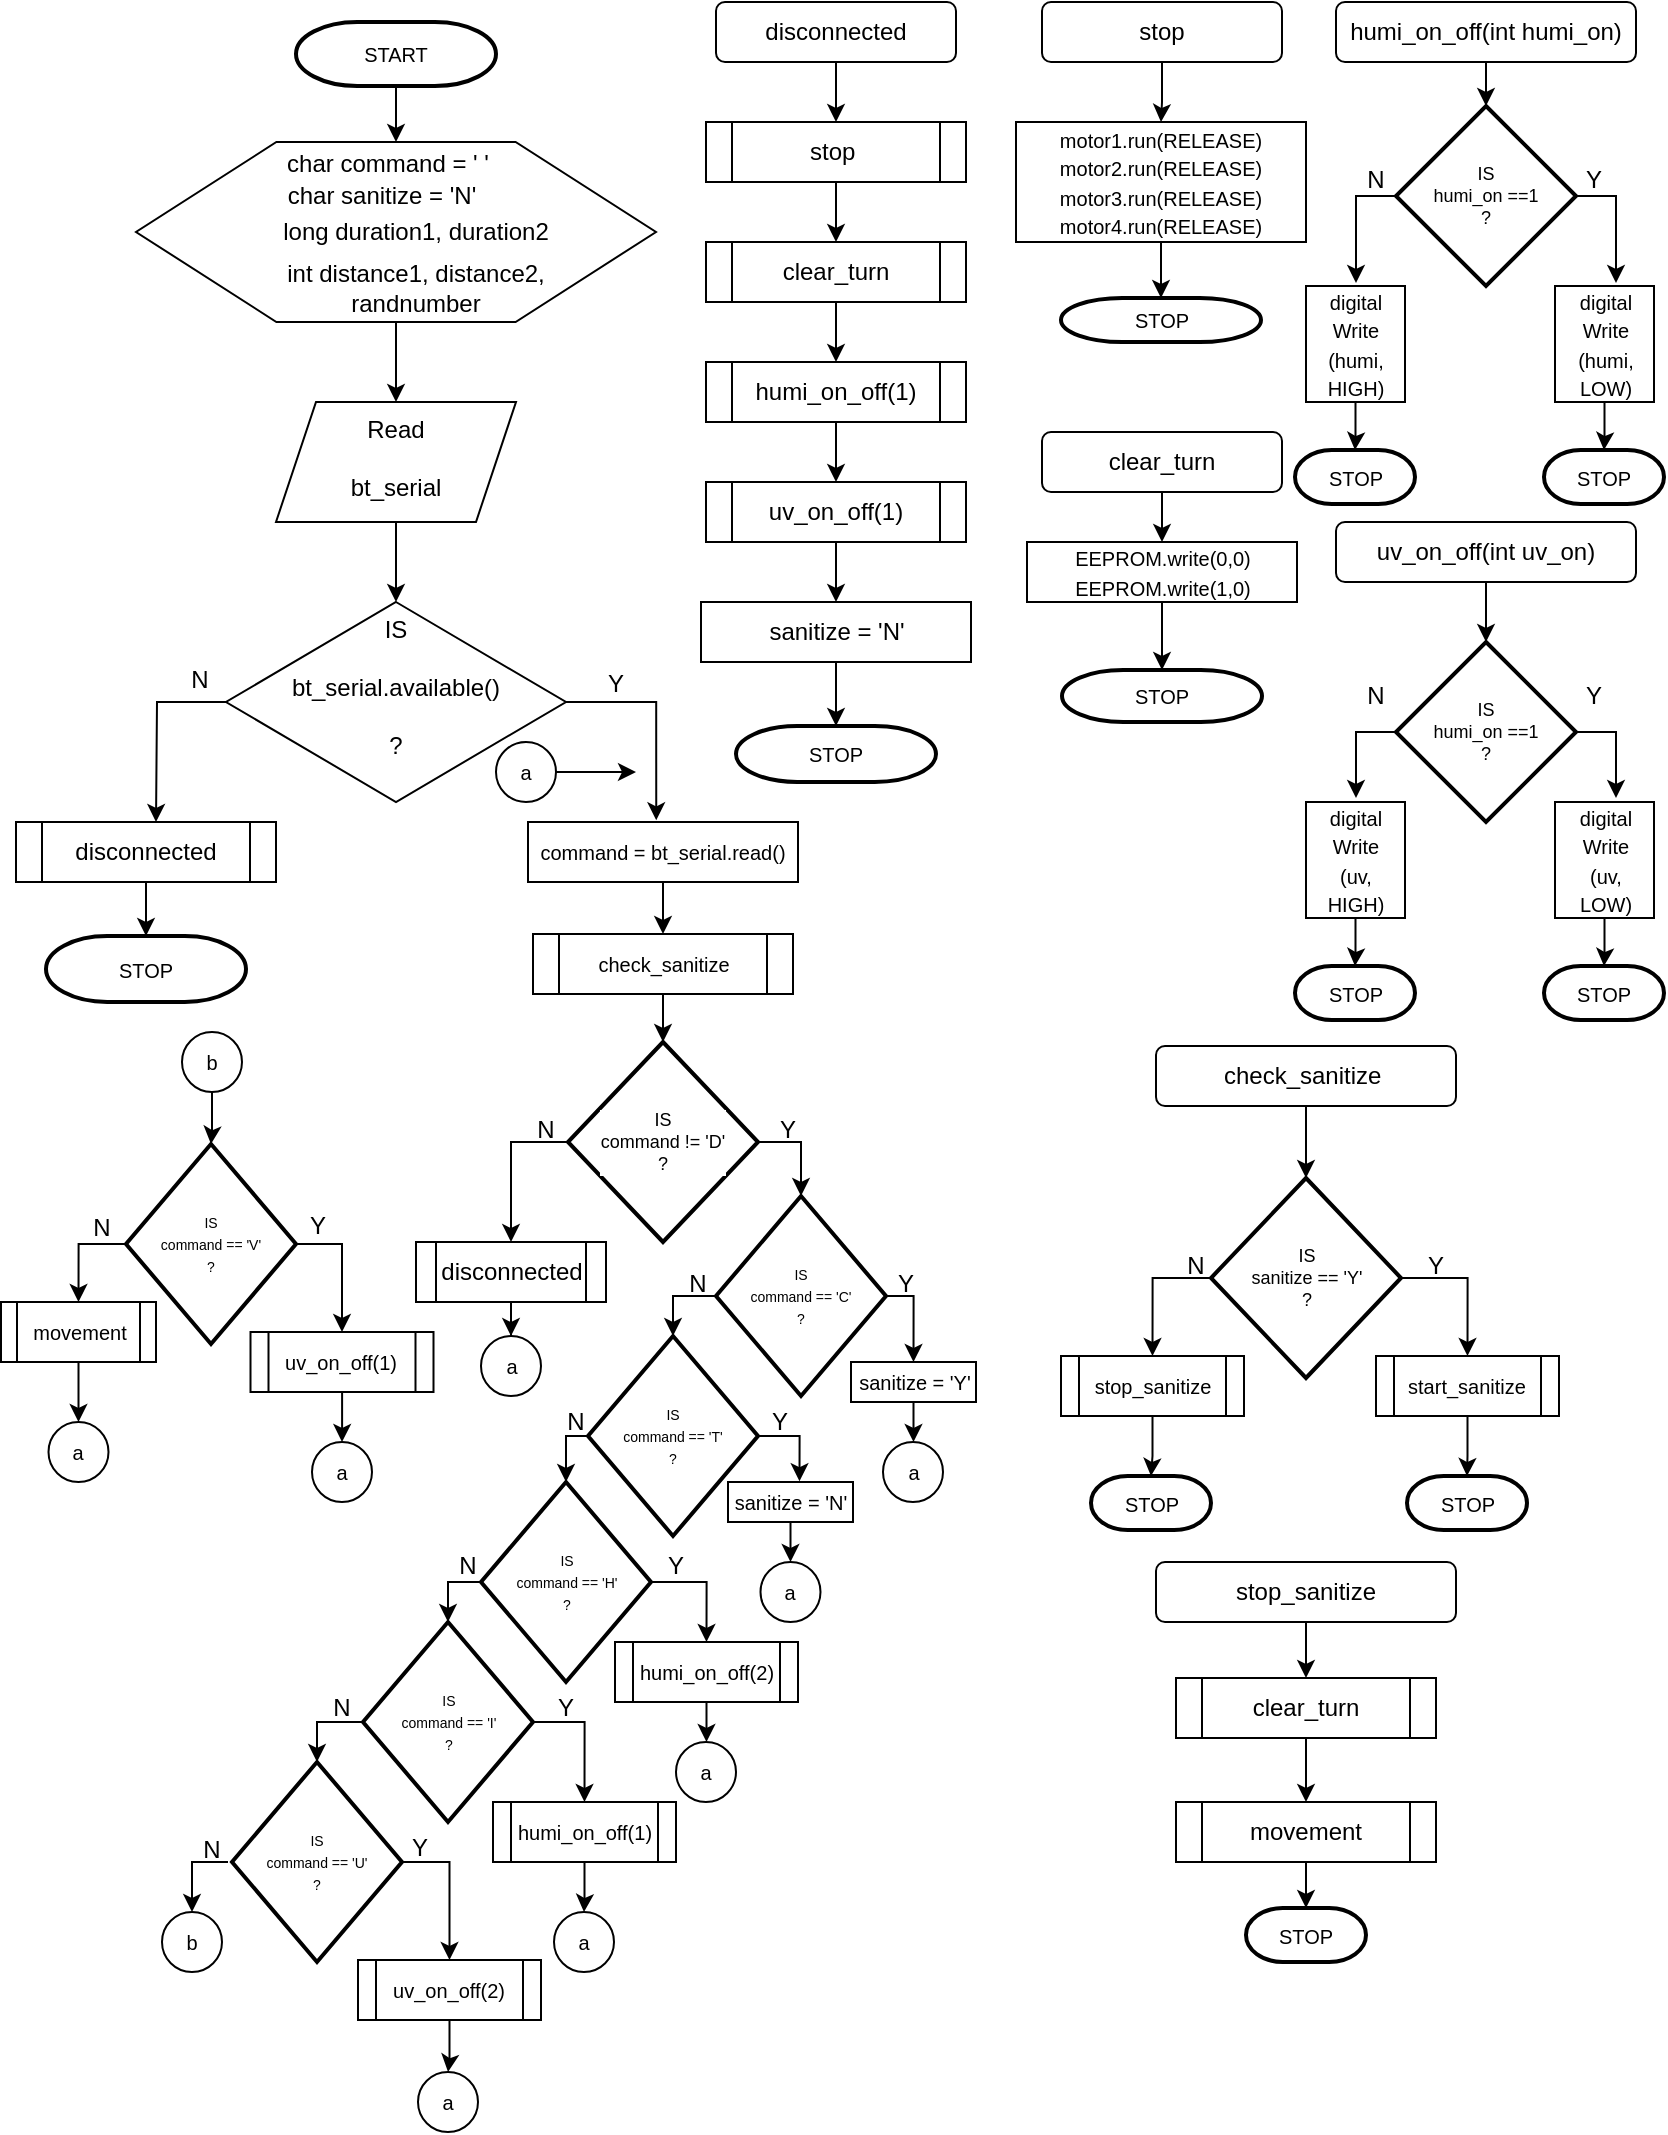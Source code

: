 <mxfile version="17.1.3" type="github" pages="3">
  <diagram id="072bbTEaD_LdQeLK6hjv" name="Page-1">
    <mxGraphModel dx="723" dy="433" grid="1" gridSize="10" guides="1" tooltips="1" connect="1" arrows="1" fold="1" page="1" pageScale="1" pageWidth="850" pageHeight="1100" math="0" shadow="0">
      <root>
        <mxCell id="0" />
        <mxCell id="1" parent="0" />
        <mxCell id="ckIcHxlf3UzxfT3ee6Hz-8" value="" style="edgeStyle=orthogonalEdgeStyle;rounded=0;orthogonalLoop=1;jettySize=auto;html=1;exitX=0.5;exitY=1;exitDx=0;exitDy=0;exitPerimeter=0;" edge="1" parent="1" source="ckIcHxlf3UzxfT3ee6Hz-138" target="ckIcHxlf3UzxfT3ee6Hz-6">
          <mxGeometry relative="1" as="geometry">
            <mxPoint x="210" y="50" as="sourcePoint" />
          </mxGeometry>
        </mxCell>
        <mxCell id="ckIcHxlf3UzxfT3ee6Hz-18" value="" style="edgeStyle=orthogonalEdgeStyle;rounded=0;orthogonalLoop=1;jettySize=auto;html=1;" edge="1" parent="1" source="ckIcHxlf3UzxfT3ee6Hz-6" target="ckIcHxlf3UzxfT3ee6Hz-17">
          <mxGeometry relative="1" as="geometry" />
        </mxCell>
        <mxCell id="ckIcHxlf3UzxfT3ee6Hz-6" value="" style="verticalLabelPosition=bottom;verticalAlign=top;html=1;shape=hexagon;perimeter=hexagonPerimeter2;arcSize=6;size=0.27;" vertex="1" parent="1">
          <mxGeometry x="80" y="90" width="260" height="90" as="geometry" />
        </mxCell>
        <mxCell id="ckIcHxlf3UzxfT3ee6Hz-10" value="char command = &#39; &#39;" style="text;html=1;strokeColor=none;fillColor=none;align=center;verticalAlign=middle;whiteSpace=wrap;rounded=0;" vertex="1" parent="1">
          <mxGeometry x="136" y="86" width="140" height="30" as="geometry" />
        </mxCell>
        <mxCell id="ckIcHxlf3UzxfT3ee6Hz-11" value="char sanitize = &#39;N&#39;" style="text;html=1;strokeColor=none;fillColor=none;align=center;verticalAlign=middle;whiteSpace=wrap;rounded=0;" vertex="1" parent="1">
          <mxGeometry x="133" y="102" width="140" height="30" as="geometry" />
        </mxCell>
        <mxCell id="ckIcHxlf3UzxfT3ee6Hz-12" value="long duration1, duration2" style="text;html=1;strokeColor=none;fillColor=none;align=center;verticalAlign=middle;whiteSpace=wrap;rounded=0;" vertex="1" parent="1">
          <mxGeometry x="150" y="120" width="140" height="30" as="geometry" />
        </mxCell>
        <mxCell id="ckIcHxlf3UzxfT3ee6Hz-13" value="int distance1, distance2,&lt;br&gt;randnumber" style="text;html=1;strokeColor=none;fillColor=none;align=center;verticalAlign=middle;whiteSpace=wrap;rounded=0;" vertex="1" parent="1">
          <mxGeometry x="150" y="148" width="140" height="30" as="geometry" />
        </mxCell>
        <mxCell id="ckIcHxlf3UzxfT3ee6Hz-20" value="" style="edgeStyle=orthogonalEdgeStyle;rounded=0;orthogonalLoop=1;jettySize=auto;html=1;" edge="1" parent="1" source="ckIcHxlf3UzxfT3ee6Hz-17" target="ckIcHxlf3UzxfT3ee6Hz-19">
          <mxGeometry relative="1" as="geometry" />
        </mxCell>
        <mxCell id="ckIcHxlf3UzxfT3ee6Hz-17" value="Read&lt;br&gt;&lt;br&gt;bt_serial" style="shape=parallelogram;perimeter=parallelogramPerimeter;whiteSpace=wrap;html=1;fixedSize=1;verticalAlign=top;arcSize=6;" vertex="1" parent="1">
          <mxGeometry x="150" y="220" width="120" height="60" as="geometry" />
        </mxCell>
        <mxCell id="ckIcHxlf3UzxfT3ee6Hz-28" style="edgeStyle=orthogonalEdgeStyle;rounded=0;orthogonalLoop=1;jettySize=auto;html=1;exitX=1;exitY=0.5;exitDx=0;exitDy=0;entryX=0.475;entryY=-0.028;entryDx=0;entryDy=0;entryPerimeter=0;" edge="1" parent="1" source="ckIcHxlf3UzxfT3ee6Hz-19" target="ckIcHxlf3UzxfT3ee6Hz-115">
          <mxGeometry relative="1" as="geometry">
            <mxPoint x="340" y="430" as="targetPoint" />
          </mxGeometry>
        </mxCell>
        <mxCell id="ckIcHxlf3UzxfT3ee6Hz-30" style="edgeStyle=orthogonalEdgeStyle;rounded=0;orthogonalLoop=1;jettySize=auto;html=1;exitX=0;exitY=0.5;exitDx=0;exitDy=0;" edge="1" parent="1" source="ckIcHxlf3UzxfT3ee6Hz-19">
          <mxGeometry relative="1" as="geometry">
            <mxPoint x="90" y="430" as="targetPoint" />
          </mxGeometry>
        </mxCell>
        <mxCell id="ckIcHxlf3UzxfT3ee6Hz-19" value="IS&lt;br&gt;&lt;br&gt;bt_serial.available()&lt;br&gt;&lt;br&gt;?" style="rhombus;whiteSpace=wrap;html=1;verticalAlign=top;arcSize=6;" vertex="1" parent="1">
          <mxGeometry x="125" y="320" width="170" height="100" as="geometry" />
        </mxCell>
        <mxCell id="ckIcHxlf3UzxfT3ee6Hz-31" value="Y" style="text;html=1;strokeColor=none;fillColor=none;align=center;verticalAlign=middle;whiteSpace=wrap;rounded=0;" vertex="1" parent="1">
          <mxGeometry x="290" y="346" width="60" height="30" as="geometry" />
        </mxCell>
        <mxCell id="ckIcHxlf3UzxfT3ee6Hz-32" value="N" style="text;html=1;strokeColor=none;fillColor=none;align=center;verticalAlign=middle;whiteSpace=wrap;rounded=0;" vertex="1" parent="1">
          <mxGeometry x="82" y="344" width="60" height="30" as="geometry" />
        </mxCell>
        <mxCell id="ckIcHxlf3UzxfT3ee6Hz-40" value="" style="edgeStyle=orthogonalEdgeStyle;rounded=0;orthogonalLoop=1;jettySize=auto;html=1;entryX=0.5;entryY=0;entryDx=0;entryDy=0;entryPerimeter=0;" edge="1" parent="1" source="ckIcHxlf3UzxfT3ee6Hz-34" target="ckIcHxlf3UzxfT3ee6Hz-139">
          <mxGeometry relative="1" as="geometry">
            <mxPoint x="85" y="510" as="targetPoint" />
          </mxGeometry>
        </mxCell>
        <mxCell id="ckIcHxlf3UzxfT3ee6Hz-34" value="disconnected" style="shape=process;whiteSpace=wrap;html=1;backgroundOutline=1;" vertex="1" parent="1">
          <mxGeometry x="20" y="430" width="130" height="30" as="geometry" />
        </mxCell>
        <mxCell id="ckIcHxlf3UzxfT3ee6Hz-45" value="" style="edgeStyle=orthogonalEdgeStyle;rounded=0;orthogonalLoop=1;jettySize=auto;html=1;" edge="1" parent="1" source="ckIcHxlf3UzxfT3ee6Hz-41" target="ckIcHxlf3UzxfT3ee6Hz-44">
          <mxGeometry relative="1" as="geometry" />
        </mxCell>
        <mxCell id="ckIcHxlf3UzxfT3ee6Hz-41" value="disconnected" style="rounded=1;whiteSpace=wrap;html=1;" vertex="1" parent="1">
          <mxGeometry x="370" y="20" width="120" height="30" as="geometry" />
        </mxCell>
        <mxCell id="ckIcHxlf3UzxfT3ee6Hz-47" value="" style="edgeStyle=orthogonalEdgeStyle;rounded=0;orthogonalLoop=1;jettySize=auto;html=1;" edge="1" parent="1" source="ckIcHxlf3UzxfT3ee6Hz-44" target="ckIcHxlf3UzxfT3ee6Hz-46">
          <mxGeometry relative="1" as="geometry" />
        </mxCell>
        <mxCell id="ckIcHxlf3UzxfT3ee6Hz-44" value="stop&amp;nbsp;" style="shape=process;whiteSpace=wrap;html=1;backgroundOutline=1;" vertex="1" parent="1">
          <mxGeometry x="365" y="80" width="130" height="30" as="geometry" />
        </mxCell>
        <mxCell id="ckIcHxlf3UzxfT3ee6Hz-49" value="" style="edgeStyle=orthogonalEdgeStyle;rounded=0;orthogonalLoop=1;jettySize=auto;html=1;" edge="1" parent="1" source="ckIcHxlf3UzxfT3ee6Hz-46" target="ckIcHxlf3UzxfT3ee6Hz-48">
          <mxGeometry relative="1" as="geometry" />
        </mxCell>
        <mxCell id="ckIcHxlf3UzxfT3ee6Hz-46" value="clear_turn" style="shape=process;whiteSpace=wrap;html=1;backgroundOutline=1;" vertex="1" parent="1">
          <mxGeometry x="365" y="140" width="130" height="30" as="geometry" />
        </mxCell>
        <mxCell id="ckIcHxlf3UzxfT3ee6Hz-51" value="" style="edgeStyle=orthogonalEdgeStyle;rounded=0;orthogonalLoop=1;jettySize=auto;html=1;" edge="1" parent="1" source="ckIcHxlf3UzxfT3ee6Hz-48" target="ckIcHxlf3UzxfT3ee6Hz-50">
          <mxGeometry relative="1" as="geometry" />
        </mxCell>
        <mxCell id="ckIcHxlf3UzxfT3ee6Hz-48" value="humi_on_off(1)" style="shape=process;whiteSpace=wrap;html=1;backgroundOutline=1;" vertex="1" parent="1">
          <mxGeometry x="365" y="200" width="130" height="30" as="geometry" />
        </mxCell>
        <mxCell id="ckIcHxlf3UzxfT3ee6Hz-53" value="" style="edgeStyle=orthogonalEdgeStyle;rounded=0;orthogonalLoop=1;jettySize=auto;html=1;" edge="1" parent="1" source="ckIcHxlf3UzxfT3ee6Hz-50" target="ckIcHxlf3UzxfT3ee6Hz-52">
          <mxGeometry relative="1" as="geometry" />
        </mxCell>
        <mxCell id="ckIcHxlf3UzxfT3ee6Hz-50" value="uv_on_off(1)" style="shape=process;whiteSpace=wrap;html=1;backgroundOutline=1;" vertex="1" parent="1">
          <mxGeometry x="365" y="260" width="130" height="30" as="geometry" />
        </mxCell>
        <mxCell id="ckIcHxlf3UzxfT3ee6Hz-55" value="" style="edgeStyle=orthogonalEdgeStyle;rounded=0;orthogonalLoop=1;jettySize=auto;html=1;entryX=0.5;entryY=0;entryDx=0;entryDy=0;entryPerimeter=0;" edge="1" parent="1" source="ckIcHxlf3UzxfT3ee6Hz-52" target="ckIcHxlf3UzxfT3ee6Hz-140">
          <mxGeometry relative="1" as="geometry">
            <mxPoint x="430.077" y="376" as="targetPoint" />
          </mxGeometry>
        </mxCell>
        <mxCell id="ckIcHxlf3UzxfT3ee6Hz-52" value="sanitize = &#39;N&#39;" style="rounded=0;whiteSpace=wrap;html=1;" vertex="1" parent="1">
          <mxGeometry x="362.5" y="320" width="135" height="30" as="geometry" />
        </mxCell>
        <mxCell id="ckIcHxlf3UzxfT3ee6Hz-59" value="" style="edgeStyle=orthogonalEdgeStyle;rounded=0;orthogonalLoop=1;jettySize=auto;html=1;" edge="1" parent="1" source="ckIcHxlf3UzxfT3ee6Hz-56" target="ckIcHxlf3UzxfT3ee6Hz-58">
          <mxGeometry relative="1" as="geometry" />
        </mxCell>
        <mxCell id="ckIcHxlf3UzxfT3ee6Hz-56" value="stop" style="rounded=1;whiteSpace=wrap;html=1;" vertex="1" parent="1">
          <mxGeometry x="533" y="20" width="120" height="30" as="geometry" />
        </mxCell>
        <mxCell id="ckIcHxlf3UzxfT3ee6Hz-61" value="" style="edgeStyle=orthogonalEdgeStyle;rounded=0;orthogonalLoop=1;jettySize=auto;html=1;entryX=0.5;entryY=0;entryDx=0;entryDy=0;entryPerimeter=0;" edge="1" parent="1" source="ckIcHxlf3UzxfT3ee6Hz-58" target="ckIcHxlf3UzxfT3ee6Hz-142">
          <mxGeometry relative="1" as="geometry">
            <mxPoint x="593.0" y="170" as="targetPoint" />
          </mxGeometry>
        </mxCell>
        <mxCell id="ckIcHxlf3UzxfT3ee6Hz-58" value="&lt;font style=&quot;font-size: 10px&quot;&gt;motor1.run(RELEASE)&lt;br&gt;motor2.run(RELEASE)&lt;br&gt;motor3.run(RELEASE)&lt;br&gt;motor4.run(RELEASE)&lt;/font&gt;" style="rounded=0;whiteSpace=wrap;html=1;" vertex="1" parent="1">
          <mxGeometry x="520" y="80" width="145" height="60" as="geometry" />
        </mxCell>
        <mxCell id="ckIcHxlf3UzxfT3ee6Hz-64" value="" style="edgeStyle=orthogonalEdgeStyle;rounded=0;orthogonalLoop=1;jettySize=auto;html=1;" edge="1" parent="1" source="ckIcHxlf3UzxfT3ee6Hz-62" target="ckIcHxlf3UzxfT3ee6Hz-63">
          <mxGeometry relative="1" as="geometry" />
        </mxCell>
        <mxCell id="ckIcHxlf3UzxfT3ee6Hz-62" value="clear_turn" style="rounded=1;whiteSpace=wrap;html=1;" vertex="1" parent="1">
          <mxGeometry x="533" y="235" width="120" height="30" as="geometry" />
        </mxCell>
        <mxCell id="ckIcHxlf3UzxfT3ee6Hz-66" value="" style="edgeStyle=orthogonalEdgeStyle;rounded=0;orthogonalLoop=1;jettySize=auto;html=1;entryX=0.5;entryY=0;entryDx=0;entryDy=0;entryPerimeter=0;" edge="1" parent="1" source="ckIcHxlf3UzxfT3ee6Hz-63" target="ckIcHxlf3UzxfT3ee6Hz-141">
          <mxGeometry relative="1" as="geometry">
            <mxPoint x="592.487" y="346" as="targetPoint" />
          </mxGeometry>
        </mxCell>
        <mxCell id="ckIcHxlf3UzxfT3ee6Hz-63" value="&lt;font style=&quot;font-size: 10px&quot;&gt;EEPROM.write(0,0)&lt;br&gt;EEPROM.write(1,0)&lt;/font&gt;" style="rounded=0;whiteSpace=wrap;html=1;" vertex="1" parent="1">
          <mxGeometry x="525.5" y="290" width="135" height="30" as="geometry" />
        </mxCell>
        <mxCell id="ckIcHxlf3UzxfT3ee6Hz-72" value="" style="edgeStyle=orthogonalEdgeStyle;rounded=0;orthogonalLoop=1;jettySize=auto;html=1;fontSize=9;" edge="1" parent="1" source="ckIcHxlf3UzxfT3ee6Hz-67" target="ckIcHxlf3UzxfT3ee6Hz-71">
          <mxGeometry relative="1" as="geometry" />
        </mxCell>
        <mxCell id="ckIcHxlf3UzxfT3ee6Hz-67" value="humi_on_off(int humi_on)" style="rounded=1;whiteSpace=wrap;html=1;" vertex="1" parent="1">
          <mxGeometry x="680" y="20" width="150" height="30" as="geometry" />
        </mxCell>
        <mxCell id="ckIcHxlf3UzxfT3ee6Hz-73" style="edgeStyle=orthogonalEdgeStyle;rounded=0;orthogonalLoop=1;jettySize=auto;html=1;exitX=1;exitY=0.5;exitDx=0;exitDy=0;exitPerimeter=0;fontSize=9;" edge="1" parent="1" source="ckIcHxlf3UzxfT3ee6Hz-71">
          <mxGeometry relative="1" as="geometry">
            <mxPoint x="820" y="160" as="targetPoint" />
          </mxGeometry>
        </mxCell>
        <mxCell id="ckIcHxlf3UzxfT3ee6Hz-74" style="edgeStyle=orthogonalEdgeStyle;rounded=0;orthogonalLoop=1;jettySize=auto;html=1;exitX=0;exitY=0.5;exitDx=0;exitDy=0;exitPerimeter=0;fontSize=9;" edge="1" parent="1" source="ckIcHxlf3UzxfT3ee6Hz-71">
          <mxGeometry relative="1" as="geometry">
            <mxPoint x="690" y="160" as="targetPoint" />
          </mxGeometry>
        </mxCell>
        <mxCell id="ckIcHxlf3UzxfT3ee6Hz-71" value="IS&lt;br&gt;humi_on ==1&lt;br&gt;?" style="strokeWidth=2;html=1;shape=mxgraph.flowchart.decision;whiteSpace=wrap;labelBackgroundColor=#FFFFFF;fontSize=9;" vertex="1" parent="1">
          <mxGeometry x="710" y="72" width="90" height="90" as="geometry" />
        </mxCell>
        <mxCell id="ckIcHxlf3UzxfT3ee6Hz-75" value="Y" style="text;html=1;strokeColor=none;fillColor=none;align=center;verticalAlign=middle;whiteSpace=wrap;rounded=0;" vertex="1" parent="1">
          <mxGeometry x="779" y="94" width="60" height="30" as="geometry" />
        </mxCell>
        <mxCell id="ckIcHxlf3UzxfT3ee6Hz-76" value="N" style="text;html=1;strokeColor=none;fillColor=none;align=center;verticalAlign=middle;whiteSpace=wrap;rounded=0;" vertex="1" parent="1">
          <mxGeometry x="670" y="94" width="60" height="30" as="geometry" />
        </mxCell>
        <mxCell id="ckIcHxlf3UzxfT3ee6Hz-80" value="" style="edgeStyle=orthogonalEdgeStyle;rounded=0;orthogonalLoop=1;jettySize=auto;html=1;fontSize=10;entryX=0.5;entryY=0;entryDx=0;entryDy=0;entryPerimeter=0;" edge="1" parent="1" source="ckIcHxlf3UzxfT3ee6Hz-77" target="ckIcHxlf3UzxfT3ee6Hz-143">
          <mxGeometry relative="1" as="geometry">
            <mxPoint x="689.75" y="245" as="targetPoint" />
          </mxGeometry>
        </mxCell>
        <mxCell id="ckIcHxlf3UzxfT3ee6Hz-77" value="&lt;font style=&quot;font-size: 10px&quot;&gt;digital&lt;br&gt;Write&lt;br&gt;(humi,&lt;br&gt;HIGH)&lt;/font&gt;" style="rounded=0;whiteSpace=wrap;html=1;" vertex="1" parent="1">
          <mxGeometry x="665" y="162" width="49.5" height="58" as="geometry" />
        </mxCell>
        <mxCell id="ckIcHxlf3UzxfT3ee6Hz-82" value="" style="edgeStyle=orthogonalEdgeStyle;rounded=0;orthogonalLoop=1;jettySize=auto;html=1;fontSize=10;entryX=0.5;entryY=0;entryDx=0;entryDy=0;entryPerimeter=0;" edge="1" parent="1" source="ckIcHxlf3UzxfT3ee6Hz-78" target="ckIcHxlf3UzxfT3ee6Hz-144">
          <mxGeometry relative="1" as="geometry">
            <mxPoint x="814.25" y="245" as="targetPoint" />
          </mxGeometry>
        </mxCell>
        <mxCell id="ckIcHxlf3UzxfT3ee6Hz-78" value="&lt;font style=&quot;font-size: 10px&quot;&gt;digital&lt;br&gt;Write&lt;br&gt;(humi,&lt;br&gt;LOW)&lt;/font&gt;" style="rounded=0;whiteSpace=wrap;html=1;" vertex="1" parent="1">
          <mxGeometry x="789.5" y="162" width="49.5" height="58" as="geometry" />
        </mxCell>
        <mxCell id="ckIcHxlf3UzxfT3ee6Hz-112" value="" style="edgeStyle=orthogonalEdgeStyle;rounded=0;orthogonalLoop=1;jettySize=auto;html=1;fontSize=10;entryX=0.5;entryY=0;entryDx=0;entryDy=0;entryPerimeter=0;" edge="1" parent="1" source="ckIcHxlf3UzxfT3ee6Hz-83" target="ckIcHxlf3UzxfT3ee6Hz-99">
          <mxGeometry relative="1" as="geometry">
            <mxPoint x="755" y="375" as="targetPoint" />
          </mxGeometry>
        </mxCell>
        <mxCell id="ckIcHxlf3UzxfT3ee6Hz-83" value="uv_on_off(int uv_on)" style="rounded=1;whiteSpace=wrap;html=1;" vertex="1" parent="1">
          <mxGeometry x="680" y="280" width="150" height="30" as="geometry" />
        </mxCell>
        <mxCell id="ckIcHxlf3UzxfT3ee6Hz-99" value="IS&lt;br&gt;humi_on ==1&lt;br&gt;?" style="strokeWidth=2;html=1;shape=mxgraph.flowchart.decision;whiteSpace=wrap;labelBackgroundColor=#FFFFFF;fontSize=9;" vertex="1" parent="1">
          <mxGeometry x="710" y="340" width="90" height="90" as="geometry" />
        </mxCell>
        <mxCell id="ckIcHxlf3UzxfT3ee6Hz-100" value="N" style="text;html=1;strokeColor=none;fillColor=none;align=center;verticalAlign=middle;whiteSpace=wrap;rounded=0;" vertex="1" parent="1">
          <mxGeometry x="670" y="352" width="60" height="30" as="geometry" />
        </mxCell>
        <mxCell id="ckIcHxlf3UzxfT3ee6Hz-101" value="Y" style="text;html=1;strokeColor=none;fillColor=none;align=center;verticalAlign=middle;whiteSpace=wrap;rounded=0;" vertex="1" parent="1">
          <mxGeometry x="779" y="352" width="60" height="30" as="geometry" />
        </mxCell>
        <mxCell id="ckIcHxlf3UzxfT3ee6Hz-102" style="edgeStyle=orthogonalEdgeStyle;rounded=0;orthogonalLoop=1;jettySize=auto;html=1;exitX=1;exitY=0.5;exitDx=0;exitDy=0;exitPerimeter=0;fontSize=9;" edge="1" source="ckIcHxlf3UzxfT3ee6Hz-99" parent="1">
          <mxGeometry relative="1" as="geometry">
            <mxPoint x="820.0" y="418" as="targetPoint" />
          </mxGeometry>
        </mxCell>
        <mxCell id="ckIcHxlf3UzxfT3ee6Hz-103" style="edgeStyle=orthogonalEdgeStyle;rounded=0;orthogonalLoop=1;jettySize=auto;html=1;exitX=0;exitY=0.5;exitDx=0;exitDy=0;exitPerimeter=0;fontSize=9;" edge="1" source="ckIcHxlf3UzxfT3ee6Hz-99" parent="1">
          <mxGeometry relative="1" as="geometry">
            <mxPoint x="690" y="418" as="targetPoint" />
          </mxGeometry>
        </mxCell>
        <mxCell id="ckIcHxlf3UzxfT3ee6Hz-104" value="&lt;font style=&quot;font-size: 10px&quot;&gt;digital&lt;br&gt;Write&lt;br&gt;(uv,&lt;br&gt;HIGH)&lt;/font&gt;" style="rounded=0;whiteSpace=wrap;html=1;" vertex="1" parent="1">
          <mxGeometry x="665" y="420" width="49.5" height="58" as="geometry" />
        </mxCell>
        <mxCell id="ckIcHxlf3UzxfT3ee6Hz-105" value="&lt;font style=&quot;font-size: 10px&quot;&gt;digital&lt;br&gt;Write&lt;br&gt;(uv,&lt;br&gt;LOW)&lt;/font&gt;" style="rounded=0;whiteSpace=wrap;html=1;" vertex="1" parent="1">
          <mxGeometry x="789.5" y="420" width="49.5" height="58" as="geometry" />
        </mxCell>
        <mxCell id="ckIcHxlf3UzxfT3ee6Hz-106" value="" style="edgeStyle=orthogonalEdgeStyle;rounded=0;orthogonalLoop=1;jettySize=auto;html=1;fontSize=10;entryX=0.5;entryY=0;entryDx=0;entryDy=0;entryPerimeter=0;" edge="1" source="ckIcHxlf3UzxfT3ee6Hz-104" target="ckIcHxlf3UzxfT3ee6Hz-145" parent="1">
          <mxGeometry relative="1" as="geometry">
            <mxPoint x="689.75" y="503" as="targetPoint" />
          </mxGeometry>
        </mxCell>
        <mxCell id="ckIcHxlf3UzxfT3ee6Hz-107" value="" style="edgeStyle=orthogonalEdgeStyle;rounded=0;orthogonalLoop=1;jettySize=auto;html=1;fontSize=10;entryX=0.5;entryY=0;entryDx=0;entryDy=0;entryPerimeter=0;" edge="1" source="ckIcHxlf3UzxfT3ee6Hz-105" target="ckIcHxlf3UzxfT3ee6Hz-146" parent="1">
          <mxGeometry relative="1" as="geometry">
            <mxPoint x="814.25" y="503" as="targetPoint" />
          </mxGeometry>
        </mxCell>
        <mxCell id="ckIcHxlf3UzxfT3ee6Hz-118" value="" style="edgeStyle=orthogonalEdgeStyle;rounded=0;orthogonalLoop=1;jettySize=auto;html=1;fontSize=10;" edge="1" parent="1" source="ckIcHxlf3UzxfT3ee6Hz-115" target="ckIcHxlf3UzxfT3ee6Hz-117">
          <mxGeometry relative="1" as="geometry" />
        </mxCell>
        <mxCell id="ckIcHxlf3UzxfT3ee6Hz-115" value="&lt;font style=&quot;font-size: 10px&quot;&gt;command = bt_serial.read()&lt;/font&gt;" style="rounded=0;whiteSpace=wrap;html=1;" vertex="1" parent="1">
          <mxGeometry x="276" y="430" width="135" height="30" as="geometry" />
        </mxCell>
        <mxCell id="ckIcHxlf3UzxfT3ee6Hz-126" value="" style="edgeStyle=orthogonalEdgeStyle;rounded=0;orthogonalLoop=1;jettySize=auto;html=1;fontSize=10;" edge="1" parent="1" source="ckIcHxlf3UzxfT3ee6Hz-117" target="ckIcHxlf3UzxfT3ee6Hz-120">
          <mxGeometry relative="1" as="geometry" />
        </mxCell>
        <mxCell id="ckIcHxlf3UzxfT3ee6Hz-117" value="&lt;font style=&quot;font-size: 10px&quot;&gt;check_sanitize&lt;/font&gt;" style="shape=process;whiteSpace=wrap;html=1;backgroundOutline=1;" vertex="1" parent="1">
          <mxGeometry x="278.5" y="486" width="130" height="30" as="geometry" />
        </mxCell>
        <mxCell id="ckIcHxlf3UzxfT3ee6Hz-132" style="edgeStyle=orthogonalEdgeStyle;rounded=0;orthogonalLoop=1;jettySize=auto;html=1;exitX=1;exitY=0.5;exitDx=0;exitDy=0;exitPerimeter=0;fontSize=10;" edge="1" parent="1" source="ckIcHxlf3UzxfT3ee6Hz-120" target="ckIcHxlf3UzxfT3ee6Hz-163">
          <mxGeometry relative="1" as="geometry">
            <mxPoint x="420" y="650" as="targetPoint" />
          </mxGeometry>
        </mxCell>
        <mxCell id="ckIcHxlf3UzxfT3ee6Hz-133" style="edgeStyle=orthogonalEdgeStyle;rounded=0;orthogonalLoop=1;jettySize=auto;html=1;exitX=0;exitY=0.5;exitDx=0;exitDy=0;exitPerimeter=0;fontSize=10;entryX=0.5;entryY=0;entryDx=0;entryDy=0;" edge="1" parent="1" source="ckIcHxlf3UzxfT3ee6Hz-120" target="ckIcHxlf3UzxfT3ee6Hz-149">
          <mxGeometry relative="1" as="geometry">
            <mxPoint x="270" y="650" as="targetPoint" />
          </mxGeometry>
        </mxCell>
        <mxCell id="ckIcHxlf3UzxfT3ee6Hz-120" value="IS&lt;br&gt;command != &#39;D&#39;&lt;br&gt;?" style="strokeWidth=2;html=1;shape=mxgraph.flowchart.decision;whiteSpace=wrap;labelBackgroundColor=#FFFFFF;fontSize=9;" vertex="1" parent="1">
          <mxGeometry x="296" y="540" width="95" height="100" as="geometry" />
        </mxCell>
        <mxCell id="ckIcHxlf3UzxfT3ee6Hz-134" value="Y" style="text;html=1;strokeColor=none;fillColor=none;align=center;verticalAlign=middle;whiteSpace=wrap;rounded=0;" vertex="1" parent="1">
          <mxGeometry x="376" y="569" width="60" height="30" as="geometry" />
        </mxCell>
        <mxCell id="ckIcHxlf3UzxfT3ee6Hz-135" value="N" style="text;html=1;strokeColor=none;fillColor=none;align=center;verticalAlign=middle;whiteSpace=wrap;rounded=0;" vertex="1" parent="1">
          <mxGeometry x="255" y="569" width="60" height="30" as="geometry" />
        </mxCell>
        <mxCell id="ckIcHxlf3UzxfT3ee6Hz-138" value="START" style="strokeWidth=2;html=1;shape=mxgraph.flowchart.terminator;whiteSpace=wrap;labelBackgroundColor=#FFFFFF;fontSize=10;" vertex="1" parent="1">
          <mxGeometry x="160" y="30" width="100" height="32" as="geometry" />
        </mxCell>
        <mxCell id="ckIcHxlf3UzxfT3ee6Hz-139" value="STOP" style="strokeWidth=2;html=1;shape=mxgraph.flowchart.terminator;whiteSpace=wrap;labelBackgroundColor=#FFFFFF;fontSize=10;" vertex="1" parent="1">
          <mxGeometry x="35" y="487" width="100" height="33" as="geometry" />
        </mxCell>
        <mxCell id="ckIcHxlf3UzxfT3ee6Hz-140" value="STOP" style="strokeWidth=2;html=1;shape=mxgraph.flowchart.terminator;whiteSpace=wrap;labelBackgroundColor=#FFFFFF;fontSize=10;" vertex="1" parent="1">
          <mxGeometry x="380" y="382" width="100" height="28" as="geometry" />
        </mxCell>
        <mxCell id="ckIcHxlf3UzxfT3ee6Hz-141" value="STOP" style="strokeWidth=2;html=1;shape=mxgraph.flowchart.terminator;whiteSpace=wrap;labelBackgroundColor=#FFFFFF;fontSize=10;" vertex="1" parent="1">
          <mxGeometry x="543" y="354" width="100" height="26" as="geometry" />
        </mxCell>
        <mxCell id="ckIcHxlf3UzxfT3ee6Hz-142" value="STOP" style="strokeWidth=2;html=1;shape=mxgraph.flowchart.terminator;whiteSpace=wrap;labelBackgroundColor=#FFFFFF;fontSize=10;" vertex="1" parent="1">
          <mxGeometry x="542.5" y="168" width="100" height="22" as="geometry" />
        </mxCell>
        <mxCell id="ckIcHxlf3UzxfT3ee6Hz-143" value="STOP" style="strokeWidth=2;html=1;shape=mxgraph.flowchart.terminator;whiteSpace=wrap;labelBackgroundColor=#FFFFFF;fontSize=10;" vertex="1" parent="1">
          <mxGeometry x="659.5" y="244" width="60" height="27" as="geometry" />
        </mxCell>
        <mxCell id="ckIcHxlf3UzxfT3ee6Hz-144" value="STOP" style="strokeWidth=2;html=1;shape=mxgraph.flowchart.terminator;whiteSpace=wrap;labelBackgroundColor=#FFFFFF;fontSize=10;" vertex="1" parent="1">
          <mxGeometry x="784" y="244" width="60" height="27" as="geometry" />
        </mxCell>
        <mxCell id="ckIcHxlf3UzxfT3ee6Hz-145" value="STOP" style="strokeWidth=2;html=1;shape=mxgraph.flowchart.terminator;whiteSpace=wrap;labelBackgroundColor=#FFFFFF;fontSize=10;" vertex="1" parent="1">
          <mxGeometry x="659.5" y="502" width="60" height="27" as="geometry" />
        </mxCell>
        <mxCell id="ckIcHxlf3UzxfT3ee6Hz-146" value="STOP" style="strokeWidth=2;html=1;shape=mxgraph.flowchart.terminator;whiteSpace=wrap;labelBackgroundColor=#FFFFFF;fontSize=10;" vertex="1" parent="1">
          <mxGeometry x="784" y="502" width="60" height="27" as="geometry" />
        </mxCell>
        <mxCell id="ckIcHxlf3UzxfT3ee6Hz-162" value="" style="edgeStyle=orthogonalEdgeStyle;rounded=0;orthogonalLoop=1;jettySize=auto;html=1;fontSize=10;" edge="1" parent="1" source="ckIcHxlf3UzxfT3ee6Hz-149" target="ckIcHxlf3UzxfT3ee6Hz-161">
          <mxGeometry relative="1" as="geometry" />
        </mxCell>
        <mxCell id="ckIcHxlf3UzxfT3ee6Hz-149" value="disconnected" style="shape=process;whiteSpace=wrap;html=1;backgroundOutline=1;" vertex="1" parent="1">
          <mxGeometry x="220" y="640" width="95" height="30" as="geometry" />
        </mxCell>
        <mxCell id="ckIcHxlf3UzxfT3ee6Hz-157" value="a" style="ellipse;whiteSpace=wrap;html=1;aspect=fixed;labelBackgroundColor=#FFFFFF;fontSize=10;" vertex="1" parent="1">
          <mxGeometry x="260" y="390" width="30" height="30" as="geometry" />
        </mxCell>
        <mxCell id="ckIcHxlf3UzxfT3ee6Hz-158" style="edgeStyle=orthogonalEdgeStyle;rounded=0;orthogonalLoop=1;jettySize=auto;html=1;exitX=1;exitY=0.5;exitDx=0;exitDy=0;fontSize=10;" edge="1" source="ckIcHxlf3UzxfT3ee6Hz-157" parent="1">
          <mxGeometry relative="1" as="geometry">
            <mxPoint x="330" y="405.034" as="targetPoint" />
          </mxGeometry>
        </mxCell>
        <mxCell id="ckIcHxlf3UzxfT3ee6Hz-161" value="a" style="ellipse;whiteSpace=wrap;html=1;aspect=fixed;labelBackgroundColor=#FFFFFF;fontSize=10;" vertex="1" parent="1">
          <mxGeometry x="252.5" y="687" width="30" height="30" as="geometry" />
        </mxCell>
        <mxCell id="ckIcHxlf3UzxfT3ee6Hz-164" style="edgeStyle=orthogonalEdgeStyle;rounded=0;orthogonalLoop=1;jettySize=auto;html=1;exitX=1;exitY=0.5;exitDx=0;exitDy=0;exitPerimeter=0;fontSize=8;entryX=0.5;entryY=0;entryDx=0;entryDy=0;" edge="1" parent="1" source="ckIcHxlf3UzxfT3ee6Hz-163" target="ckIcHxlf3UzxfT3ee6Hz-167">
          <mxGeometry relative="1" as="geometry">
            <mxPoint x="480" y="720" as="targetPoint" />
          </mxGeometry>
        </mxCell>
        <mxCell id="ckIcHxlf3UzxfT3ee6Hz-170" style="edgeStyle=orthogonalEdgeStyle;rounded=0;orthogonalLoop=1;jettySize=auto;html=1;exitX=0;exitY=0.5;exitDx=0;exitDy=0;exitPerimeter=0;fontSize=7;entryX=0.5;entryY=0;entryDx=0;entryDy=0;entryPerimeter=0;" edge="1" parent="1" source="ckIcHxlf3UzxfT3ee6Hz-163" target="ckIcHxlf3UzxfT3ee6Hz-172">
          <mxGeometry relative="1" as="geometry">
            <mxPoint x="350" y="720" as="targetPoint" />
          </mxGeometry>
        </mxCell>
        <mxCell id="ckIcHxlf3UzxfT3ee6Hz-163" value="&lt;font style=&quot;font-size: 7px&quot;&gt;IS&lt;br&gt;&lt;font style=&quot;font-size: 7px&quot;&gt;command == &#39;C&#39;&lt;br&gt;&lt;/font&gt;?&lt;/font&gt;" style="strokeWidth=2;html=1;shape=mxgraph.flowchart.decision;whiteSpace=wrap;labelBackgroundColor=#FFFFFF;fontSize=9;" vertex="1" parent="1">
          <mxGeometry x="370" y="617" width="85" height="100" as="geometry" />
        </mxCell>
        <mxCell id="ckIcHxlf3UzxfT3ee6Hz-165" value="Y" style="text;html=1;strokeColor=none;fillColor=none;align=center;verticalAlign=middle;whiteSpace=wrap;rounded=0;" vertex="1" parent="1">
          <mxGeometry x="435" y="646" width="60" height="30" as="geometry" />
        </mxCell>
        <mxCell id="ckIcHxlf3UzxfT3ee6Hz-169" value="" style="edgeStyle=orthogonalEdgeStyle;rounded=0;orthogonalLoop=1;jettySize=auto;html=1;fontSize=10;" edge="1" parent="1" source="ckIcHxlf3UzxfT3ee6Hz-167" target="ckIcHxlf3UzxfT3ee6Hz-168">
          <mxGeometry relative="1" as="geometry" />
        </mxCell>
        <mxCell id="ckIcHxlf3UzxfT3ee6Hz-167" value="&lt;font style=&quot;font-size: 10px&quot;&gt;sanitize = &#39;Y&#39;&lt;/font&gt;" style="rounded=0;whiteSpace=wrap;html=1;" vertex="1" parent="1">
          <mxGeometry x="437.5" y="700" width="62.5" height="20" as="geometry" />
        </mxCell>
        <mxCell id="ckIcHxlf3UzxfT3ee6Hz-168" value="a" style="ellipse;whiteSpace=wrap;html=1;aspect=fixed;labelBackgroundColor=#FFFFFF;fontSize=10;" vertex="1" parent="1">
          <mxGeometry x="453.5" y="740" width="30" height="30" as="geometry" />
        </mxCell>
        <mxCell id="ckIcHxlf3UzxfT3ee6Hz-171" value="N" style="text;html=1;strokeColor=none;fillColor=none;align=center;verticalAlign=middle;whiteSpace=wrap;rounded=0;" vertex="1" parent="1">
          <mxGeometry x="331" y="646" width="60" height="30" as="geometry" />
        </mxCell>
        <mxCell id="ckIcHxlf3UzxfT3ee6Hz-173" style="edgeStyle=orthogonalEdgeStyle;rounded=0;orthogonalLoop=1;jettySize=auto;html=1;exitX=1;exitY=0.5;exitDx=0;exitDy=0;exitPerimeter=0;fontSize=7;entryX=0.572;entryY=-0.019;entryDx=0;entryDy=0;entryPerimeter=0;" edge="1" parent="1" source="ckIcHxlf3UzxfT3ee6Hz-172" target="ckIcHxlf3UzxfT3ee6Hz-175">
          <mxGeometry relative="1" as="geometry">
            <mxPoint x="410" y="780" as="targetPoint" />
          </mxGeometry>
        </mxCell>
        <mxCell id="ckIcHxlf3UzxfT3ee6Hz-178" style="edgeStyle=orthogonalEdgeStyle;rounded=0;orthogonalLoop=1;jettySize=auto;html=1;exitX=0;exitY=0.5;exitDx=0;exitDy=0;exitPerimeter=0;fontSize=7;entryX=0.5;entryY=0;entryDx=0;entryDy=0;entryPerimeter=0;" edge="1" parent="1" source="ckIcHxlf3UzxfT3ee6Hz-172" target="ckIcHxlf3UzxfT3ee6Hz-181">
          <mxGeometry relative="1" as="geometry">
            <mxPoint x="280" y="790" as="targetPoint" />
          </mxGeometry>
        </mxCell>
        <mxCell id="ckIcHxlf3UzxfT3ee6Hz-172" value="&lt;font style=&quot;font-size: 7px&quot;&gt;IS&lt;br&gt;&lt;font style=&quot;font-size: 7px&quot;&gt;command == &#39;T&#39;&lt;br&gt;&lt;/font&gt;?&lt;/font&gt;" style="strokeWidth=2;html=1;shape=mxgraph.flowchart.decision;whiteSpace=wrap;labelBackgroundColor=#FFFFFF;fontSize=9;" vertex="1" parent="1">
          <mxGeometry x="306" y="687" width="85" height="100" as="geometry" />
        </mxCell>
        <mxCell id="ckIcHxlf3UzxfT3ee6Hz-174" value="Y" style="text;html=1;strokeColor=none;fillColor=none;align=center;verticalAlign=middle;whiteSpace=wrap;rounded=0;" vertex="1" parent="1">
          <mxGeometry x="372" y="715" width="60" height="30" as="geometry" />
        </mxCell>
        <mxCell id="ckIcHxlf3UzxfT3ee6Hz-177" value="" style="edgeStyle=orthogonalEdgeStyle;rounded=0;orthogonalLoop=1;jettySize=auto;html=1;fontSize=7;" edge="1" parent="1" source="ckIcHxlf3UzxfT3ee6Hz-175" target="ckIcHxlf3UzxfT3ee6Hz-176">
          <mxGeometry relative="1" as="geometry" />
        </mxCell>
        <mxCell id="ckIcHxlf3UzxfT3ee6Hz-175" value="&lt;font style=&quot;font-size: 10px&quot;&gt;sanitize = &#39;N&#39;&lt;/font&gt;" style="rounded=0;whiteSpace=wrap;html=1;" vertex="1" parent="1">
          <mxGeometry x="376" y="760" width="62.5" height="20" as="geometry" />
        </mxCell>
        <mxCell id="ckIcHxlf3UzxfT3ee6Hz-176" value="a" style="ellipse;whiteSpace=wrap;html=1;aspect=fixed;labelBackgroundColor=#FFFFFF;fontSize=10;" vertex="1" parent="1">
          <mxGeometry x="392.25" y="800" width="30" height="30" as="geometry" />
        </mxCell>
        <mxCell id="ckIcHxlf3UzxfT3ee6Hz-179" value="N" style="text;html=1;strokeColor=none;fillColor=none;align=center;verticalAlign=middle;whiteSpace=wrap;rounded=0;" vertex="1" parent="1">
          <mxGeometry x="270" y="715" width="60" height="30" as="geometry" />
        </mxCell>
        <mxCell id="ckIcHxlf3UzxfT3ee6Hz-182" style="edgeStyle=orthogonalEdgeStyle;rounded=0;orthogonalLoop=1;jettySize=auto;html=1;exitX=1;exitY=0.5;exitDx=0;exitDy=0;exitPerimeter=0;fontSize=7;entryX=0.5;entryY=0;entryDx=0;entryDy=0;" edge="1" parent="1" source="ckIcHxlf3UzxfT3ee6Hz-181" target="ckIcHxlf3UzxfT3ee6Hz-184">
          <mxGeometry relative="1" as="geometry">
            <mxPoint x="370" y="870" as="targetPoint" />
          </mxGeometry>
        </mxCell>
        <mxCell id="ckIcHxlf3UzxfT3ee6Hz-187" style="edgeStyle=orthogonalEdgeStyle;rounded=0;orthogonalLoop=1;jettySize=auto;html=1;exitX=0;exitY=0.5;exitDx=0;exitDy=0;exitPerimeter=0;fontSize=10;entryX=0.5;entryY=0;entryDx=0;entryDy=0;entryPerimeter=0;" edge="1" parent="1" source="ckIcHxlf3UzxfT3ee6Hz-181" target="ckIcHxlf3UzxfT3ee6Hz-189">
          <mxGeometry relative="1" as="geometry">
            <mxPoint x="230" y="870" as="targetPoint" />
          </mxGeometry>
        </mxCell>
        <mxCell id="ckIcHxlf3UzxfT3ee6Hz-181" value="&lt;font style=&quot;font-size: 7px&quot;&gt;IS&lt;br&gt;&lt;font style=&quot;font-size: 7px&quot;&gt;command == &#39;H&#39;&lt;br&gt;&lt;/font&gt;?&lt;/font&gt;" style="strokeWidth=2;html=1;shape=mxgraph.flowchart.decision;whiteSpace=wrap;labelBackgroundColor=#FFFFFF;fontSize=9;" vertex="1" parent="1">
          <mxGeometry x="252.5" y="760" width="85" height="100" as="geometry" />
        </mxCell>
        <mxCell id="ckIcHxlf3UzxfT3ee6Hz-183" value="Y" style="text;html=1;strokeColor=none;fillColor=none;align=center;verticalAlign=middle;whiteSpace=wrap;rounded=0;" vertex="1" parent="1">
          <mxGeometry x="320" y="787" width="60" height="30" as="geometry" />
        </mxCell>
        <mxCell id="ckIcHxlf3UzxfT3ee6Hz-186" value="" style="edgeStyle=orthogonalEdgeStyle;rounded=0;orthogonalLoop=1;jettySize=auto;html=1;fontSize=10;" edge="1" parent="1" source="ckIcHxlf3UzxfT3ee6Hz-184" target="ckIcHxlf3UzxfT3ee6Hz-185">
          <mxGeometry relative="1" as="geometry" />
        </mxCell>
        <mxCell id="ckIcHxlf3UzxfT3ee6Hz-184" value="&lt;font style=&quot;font-size: 10px&quot;&gt;humi_on_off(2)&lt;/font&gt;" style="shape=process;whiteSpace=wrap;html=1;backgroundOutline=1;" vertex="1" parent="1">
          <mxGeometry x="319.5" y="840" width="91.5" height="30" as="geometry" />
        </mxCell>
        <mxCell id="ckIcHxlf3UzxfT3ee6Hz-185" value="a" style="ellipse;whiteSpace=wrap;html=1;aspect=fixed;labelBackgroundColor=#FFFFFF;fontSize=10;" vertex="1" parent="1">
          <mxGeometry x="350" y="890" width="30" height="30" as="geometry" />
        </mxCell>
        <mxCell id="ckIcHxlf3UzxfT3ee6Hz-188" value="N" style="text;html=1;strokeColor=none;fillColor=none;align=center;verticalAlign=middle;whiteSpace=wrap;rounded=0;" vertex="1" parent="1">
          <mxGeometry x="216" y="787" width="60" height="30" as="geometry" />
        </mxCell>
        <mxCell id="ckIcHxlf3UzxfT3ee6Hz-192" style="edgeStyle=orthogonalEdgeStyle;rounded=0;orthogonalLoop=1;jettySize=auto;html=1;exitX=1;exitY=0.5;exitDx=0;exitDy=0;exitPerimeter=0;fontSize=10;entryX=0.5;entryY=0;entryDx=0;entryDy=0;" edge="1" parent="1" source="ckIcHxlf3UzxfT3ee6Hz-189" target="ckIcHxlf3UzxfT3ee6Hz-190">
          <mxGeometry relative="1" as="geometry">
            <mxPoint x="300" y="910" as="targetPoint" />
          </mxGeometry>
        </mxCell>
        <mxCell id="ckIcHxlf3UzxfT3ee6Hz-195" style="edgeStyle=orthogonalEdgeStyle;rounded=0;orthogonalLoop=1;jettySize=auto;html=1;exitX=0;exitY=0.5;exitDx=0;exitDy=0;exitPerimeter=0;fontSize=10;entryX=0.5;entryY=0;entryDx=0;entryDy=0;entryPerimeter=0;" edge="1" parent="1" source="ckIcHxlf3UzxfT3ee6Hz-189" target="ckIcHxlf3UzxfT3ee6Hz-197">
          <mxGeometry relative="1" as="geometry">
            <mxPoint x="170" y="940" as="targetPoint" />
          </mxGeometry>
        </mxCell>
        <mxCell id="ckIcHxlf3UzxfT3ee6Hz-189" value="&lt;font style=&quot;font-size: 7px&quot;&gt;IS&lt;br&gt;&lt;font style=&quot;font-size: 7px&quot;&gt;command == &#39;I&#39;&lt;br&gt;&lt;/font&gt;?&lt;/font&gt;" style="strokeWidth=2;html=1;shape=mxgraph.flowchart.decision;whiteSpace=wrap;labelBackgroundColor=#FFFFFF;fontSize=9;" vertex="1" parent="1">
          <mxGeometry x="193.5" y="830" width="85" height="100" as="geometry" />
        </mxCell>
        <mxCell id="ckIcHxlf3UzxfT3ee6Hz-194" value="" style="edgeStyle=orthogonalEdgeStyle;rounded=0;orthogonalLoop=1;jettySize=auto;html=1;fontSize=10;" edge="1" parent="1" source="ckIcHxlf3UzxfT3ee6Hz-190" target="ckIcHxlf3UzxfT3ee6Hz-193">
          <mxGeometry relative="1" as="geometry" />
        </mxCell>
        <mxCell id="ckIcHxlf3UzxfT3ee6Hz-190" value="&lt;font style=&quot;font-size: 10px&quot;&gt;humi_on_off(1)&lt;/font&gt;" style="shape=process;whiteSpace=wrap;html=1;backgroundOutline=1;" vertex="1" parent="1">
          <mxGeometry x="258.5" y="920" width="91.5" height="30" as="geometry" />
        </mxCell>
        <mxCell id="ckIcHxlf3UzxfT3ee6Hz-193" value="a" style="ellipse;whiteSpace=wrap;html=1;aspect=fixed;labelBackgroundColor=#FFFFFF;fontSize=10;" vertex="1" parent="1">
          <mxGeometry x="289" y="975" width="30" height="30" as="geometry" />
        </mxCell>
        <mxCell id="ckIcHxlf3UzxfT3ee6Hz-196" value="N" style="text;html=1;strokeColor=none;fillColor=none;align=center;verticalAlign=middle;whiteSpace=wrap;rounded=0;" vertex="1" parent="1">
          <mxGeometry x="153" y="858" width="60" height="30" as="geometry" />
        </mxCell>
        <mxCell id="ckIcHxlf3UzxfT3ee6Hz-199" style="edgeStyle=orthogonalEdgeStyle;rounded=0;orthogonalLoop=1;jettySize=auto;html=1;exitX=1;exitY=0.5;exitDx=0;exitDy=0;exitPerimeter=0;fontSize=10;" edge="1" parent="1" source="ckIcHxlf3UzxfT3ee6Hz-197" target="ckIcHxlf3UzxfT3ee6Hz-200">
          <mxGeometry relative="1" as="geometry">
            <mxPoint x="220" y="980" as="targetPoint" />
          </mxGeometry>
        </mxCell>
        <mxCell id="ckIcHxlf3UzxfT3ee6Hz-204" style="edgeStyle=orthogonalEdgeStyle;rounded=0;orthogonalLoop=1;jettySize=auto;html=1;exitX=0;exitY=0.5;exitDx=0;exitDy=0;exitPerimeter=0;fontSize=10;entryX=0.5;entryY=0;entryDx=0;entryDy=0;" edge="1" parent="1" target="ckIcHxlf3UzxfT3ee6Hz-207">
          <mxGeometry relative="1" as="geometry">
            <mxPoint x="108" y="1029" as="targetPoint" />
            <mxPoint x="126" y="950" as="sourcePoint" />
          </mxGeometry>
        </mxCell>
        <mxCell id="ckIcHxlf3UzxfT3ee6Hz-197" value="&lt;font style=&quot;font-size: 7px&quot;&gt;IS&lt;br&gt;&lt;font style=&quot;font-size: 7px&quot;&gt;command == &#39;U&#39;&lt;br&gt;&lt;/font&gt;?&lt;/font&gt;" style="strokeWidth=2;html=1;shape=mxgraph.flowchart.decision;whiteSpace=wrap;labelBackgroundColor=#FFFFFF;fontSize=9;" vertex="1" parent="1">
          <mxGeometry x="128" y="900" width="85" height="100" as="geometry" />
        </mxCell>
        <mxCell id="ckIcHxlf3UzxfT3ee6Hz-198" value="Y" style="text;html=1;strokeColor=none;fillColor=none;align=center;verticalAlign=middle;whiteSpace=wrap;rounded=0;" vertex="1" parent="1">
          <mxGeometry x="265" y="858" width="60" height="30" as="geometry" />
        </mxCell>
        <mxCell id="ckIcHxlf3UzxfT3ee6Hz-203" value="" style="edgeStyle=orthogonalEdgeStyle;rounded=0;orthogonalLoop=1;jettySize=auto;html=1;fontSize=10;" edge="1" parent="1" source="ckIcHxlf3UzxfT3ee6Hz-200" target="ckIcHxlf3UzxfT3ee6Hz-202">
          <mxGeometry relative="1" as="geometry" />
        </mxCell>
        <mxCell id="ckIcHxlf3UzxfT3ee6Hz-200" value="&lt;font style=&quot;font-size: 10px&quot;&gt;uv_on_off(2)&lt;/font&gt;" style="shape=process;whiteSpace=wrap;html=1;backgroundOutline=1;" vertex="1" parent="1">
          <mxGeometry x="191" y="999" width="91.5" height="30" as="geometry" />
        </mxCell>
        <mxCell id="ckIcHxlf3UzxfT3ee6Hz-201" value="Y" style="text;html=1;strokeColor=none;fillColor=none;align=center;verticalAlign=middle;whiteSpace=wrap;rounded=0;" vertex="1" parent="1">
          <mxGeometry x="192" y="928" width="60" height="30" as="geometry" />
        </mxCell>
        <mxCell id="ckIcHxlf3UzxfT3ee6Hz-202" value="a" style="ellipse;whiteSpace=wrap;html=1;aspect=fixed;labelBackgroundColor=#FFFFFF;fontSize=10;" vertex="1" parent="1">
          <mxGeometry x="221" y="1055" width="30" height="30" as="geometry" />
        </mxCell>
        <mxCell id="ckIcHxlf3UzxfT3ee6Hz-205" value="N" style="text;html=1;strokeColor=none;fillColor=none;align=center;verticalAlign=middle;whiteSpace=wrap;rounded=0;" vertex="1" parent="1">
          <mxGeometry x="88" y="929" width="60" height="30" as="geometry" />
        </mxCell>
        <mxCell id="ckIcHxlf3UzxfT3ee6Hz-207" value="b" style="ellipse;whiteSpace=wrap;html=1;aspect=fixed;labelBackgroundColor=#FFFFFF;fontSize=10;" vertex="1" parent="1">
          <mxGeometry x="93" y="975" width="30" height="30" as="geometry" />
        </mxCell>
        <mxCell id="ckIcHxlf3UzxfT3ee6Hz-210" value="" style="edgeStyle=orthogonalEdgeStyle;rounded=0;orthogonalLoop=1;jettySize=auto;html=1;fontSize=10;" edge="1" parent="1" source="ckIcHxlf3UzxfT3ee6Hz-208" target="ckIcHxlf3UzxfT3ee6Hz-209">
          <mxGeometry relative="1" as="geometry" />
        </mxCell>
        <mxCell id="ckIcHxlf3UzxfT3ee6Hz-208" value="b" style="ellipse;whiteSpace=wrap;html=1;aspect=fixed;labelBackgroundColor=#FFFFFF;fontSize=10;" vertex="1" parent="1">
          <mxGeometry x="103" y="535" width="30" height="30" as="geometry" />
        </mxCell>
        <mxCell id="ckIcHxlf3UzxfT3ee6Hz-213" style="edgeStyle=orthogonalEdgeStyle;rounded=0;orthogonalLoop=1;jettySize=auto;html=1;exitX=1;exitY=0.5;exitDx=0;exitDy=0;exitPerimeter=0;fontSize=10;entryX=0.5;entryY=0;entryDx=0;entryDy=0;" edge="1" parent="1" source="ckIcHxlf3UzxfT3ee6Hz-209" target="ckIcHxlf3UzxfT3ee6Hz-211">
          <mxGeometry relative="1" as="geometry">
            <mxPoint x="180" y="690" as="targetPoint" />
          </mxGeometry>
        </mxCell>
        <mxCell id="ckIcHxlf3UzxfT3ee6Hz-215" style="edgeStyle=orthogonalEdgeStyle;rounded=0;orthogonalLoop=1;jettySize=auto;html=1;exitX=0;exitY=0.5;exitDx=0;exitDy=0;exitPerimeter=0;fontSize=10;entryX=0.5;entryY=0;entryDx=0;entryDy=0;" edge="1" parent="1" source="ckIcHxlf3UzxfT3ee6Hz-209" target="ckIcHxlf3UzxfT3ee6Hz-212">
          <mxGeometry relative="1" as="geometry">
            <mxPoint x="40" y="660" as="targetPoint" />
          </mxGeometry>
        </mxCell>
        <mxCell id="ckIcHxlf3UzxfT3ee6Hz-209" value="&lt;font style=&quot;font-size: 7px&quot;&gt;IS&lt;br&gt;&lt;font style=&quot;font-size: 7px&quot;&gt;command == &#39;V&#39;&lt;br&gt;&lt;/font&gt;?&lt;/font&gt;" style="strokeWidth=2;html=1;shape=mxgraph.flowchart.decision;whiteSpace=wrap;labelBackgroundColor=#FFFFFF;fontSize=9;" vertex="1" parent="1">
          <mxGeometry x="75" y="591" width="85" height="100" as="geometry" />
        </mxCell>
        <mxCell id="ckIcHxlf3UzxfT3ee6Hz-218" value="" style="edgeStyle=orthogonalEdgeStyle;rounded=0;orthogonalLoop=1;jettySize=auto;html=1;fontSize=10;" edge="1" parent="1" source="ckIcHxlf3UzxfT3ee6Hz-211" target="ckIcHxlf3UzxfT3ee6Hz-217">
          <mxGeometry relative="1" as="geometry" />
        </mxCell>
        <mxCell id="ckIcHxlf3UzxfT3ee6Hz-211" value="&lt;font style=&quot;font-size: 10px&quot;&gt;uv_on_off(1)&lt;/font&gt;" style="shape=process;whiteSpace=wrap;html=1;backgroundOutline=1;" vertex="1" parent="1">
          <mxGeometry x="137.25" y="685" width="91.5" height="30" as="geometry" />
        </mxCell>
        <mxCell id="ckIcHxlf3UzxfT3ee6Hz-220" value="" style="edgeStyle=orthogonalEdgeStyle;rounded=0;orthogonalLoop=1;jettySize=auto;html=1;fontSize=10;" edge="1" parent="1" source="ckIcHxlf3UzxfT3ee6Hz-212" target="ckIcHxlf3UzxfT3ee6Hz-219">
          <mxGeometry relative="1" as="geometry" />
        </mxCell>
        <mxCell id="ckIcHxlf3UzxfT3ee6Hz-212" value="&lt;span style=&quot;font-size: 10px&quot;&gt;movement&lt;/span&gt;" style="shape=process;whiteSpace=wrap;html=1;backgroundOutline=1;" vertex="1" parent="1">
          <mxGeometry x="12.5" y="670" width="77.5" height="30" as="geometry" />
        </mxCell>
        <mxCell id="ckIcHxlf3UzxfT3ee6Hz-214" value="Y" style="text;html=1;strokeColor=none;fillColor=none;align=center;verticalAlign=middle;whiteSpace=wrap;rounded=0;" vertex="1" parent="1">
          <mxGeometry x="140.5" y="617" width="60" height="30" as="geometry" />
        </mxCell>
        <mxCell id="ckIcHxlf3UzxfT3ee6Hz-216" value="N" style="text;html=1;strokeColor=none;fillColor=none;align=center;verticalAlign=middle;whiteSpace=wrap;rounded=0;" vertex="1" parent="1">
          <mxGeometry x="33" y="618" width="60" height="30" as="geometry" />
        </mxCell>
        <mxCell id="ckIcHxlf3UzxfT3ee6Hz-217" value="a" style="ellipse;whiteSpace=wrap;html=1;aspect=fixed;labelBackgroundColor=#FFFFFF;fontSize=10;" vertex="1" parent="1">
          <mxGeometry x="168" y="740" width="30" height="30" as="geometry" />
        </mxCell>
        <mxCell id="ckIcHxlf3UzxfT3ee6Hz-219" value="a" style="ellipse;whiteSpace=wrap;html=1;aspect=fixed;labelBackgroundColor=#FFFFFF;fontSize=10;" vertex="1" parent="1">
          <mxGeometry x="36.25" y="730" width="30" height="30" as="geometry" />
        </mxCell>
        <mxCell id="ckIcHxlf3UzxfT3ee6Hz-223" value="" style="edgeStyle=orthogonalEdgeStyle;rounded=0;orthogonalLoop=1;jettySize=auto;html=1;fontSize=10;" edge="1" parent="1" source="ckIcHxlf3UzxfT3ee6Hz-221" target="ckIcHxlf3UzxfT3ee6Hz-222">
          <mxGeometry relative="1" as="geometry" />
        </mxCell>
        <mxCell id="ckIcHxlf3UzxfT3ee6Hz-221" value="check_sanitize&amp;nbsp;" style="rounded=1;whiteSpace=wrap;html=1;" vertex="1" parent="1">
          <mxGeometry x="590" y="542" width="150" height="30" as="geometry" />
        </mxCell>
        <mxCell id="ckIcHxlf3UzxfT3ee6Hz-224" style="edgeStyle=orthogonalEdgeStyle;rounded=0;orthogonalLoop=1;jettySize=auto;html=1;exitX=1;exitY=0.5;exitDx=0;exitDy=0;exitPerimeter=0;fontSize=10;entryX=0.5;entryY=0;entryDx=0;entryDy=0;" edge="1" parent="1" source="ckIcHxlf3UzxfT3ee6Hz-222" target="ckIcHxlf3UzxfT3ee6Hz-226">
          <mxGeometry relative="1" as="geometry">
            <mxPoint x="740" y="750" as="targetPoint" />
          </mxGeometry>
        </mxCell>
        <mxCell id="ckIcHxlf3UzxfT3ee6Hz-227" style="edgeStyle=orthogonalEdgeStyle;rounded=0;orthogonalLoop=1;jettySize=auto;html=1;exitX=0;exitY=0.5;exitDx=0;exitDy=0;exitPerimeter=0;fontSize=10;entryX=0.5;entryY=0;entryDx=0;entryDy=0;" edge="1" parent="1" source="ckIcHxlf3UzxfT3ee6Hz-222" target="ckIcHxlf3UzxfT3ee6Hz-228">
          <mxGeometry relative="1" as="geometry">
            <mxPoint x="600" y="737" as="targetPoint" />
          </mxGeometry>
        </mxCell>
        <mxCell id="ckIcHxlf3UzxfT3ee6Hz-222" value="IS&lt;br&gt;sanitize == &#39;Y&#39;&lt;br&gt;?" style="strokeWidth=2;html=1;shape=mxgraph.flowchart.decision;whiteSpace=wrap;labelBackgroundColor=#FFFFFF;fontSize=9;" vertex="1" parent="1">
          <mxGeometry x="617.5" y="608" width="95" height="100" as="geometry" />
        </mxCell>
        <mxCell id="ckIcHxlf3UzxfT3ee6Hz-225" value="Y" style="text;html=1;strokeColor=none;fillColor=none;align=center;verticalAlign=middle;whiteSpace=wrap;rounded=0;" vertex="1" parent="1">
          <mxGeometry x="700" y="637" width="60" height="30" as="geometry" />
        </mxCell>
        <mxCell id="ckIcHxlf3UzxfT3ee6Hz-233" value="" style="edgeStyle=orthogonalEdgeStyle;rounded=0;orthogonalLoop=1;jettySize=auto;html=1;fontSize=10;" edge="1" parent="1" source="ckIcHxlf3UzxfT3ee6Hz-226" target="ckIcHxlf3UzxfT3ee6Hz-232">
          <mxGeometry relative="1" as="geometry" />
        </mxCell>
        <mxCell id="ckIcHxlf3UzxfT3ee6Hz-226" value="&lt;font style=&quot;font-size: 10px&quot;&gt;start_sanitize&lt;/font&gt;" style="shape=process;whiteSpace=wrap;html=1;backgroundOutline=1;" vertex="1" parent="1">
          <mxGeometry x="700" y="697" width="91.5" height="30" as="geometry" />
        </mxCell>
        <mxCell id="ckIcHxlf3UzxfT3ee6Hz-231" value="" style="edgeStyle=orthogonalEdgeStyle;rounded=0;orthogonalLoop=1;jettySize=auto;html=1;fontSize=10;" edge="1" parent="1" source="ckIcHxlf3UzxfT3ee6Hz-228" target="ckIcHxlf3UzxfT3ee6Hz-230">
          <mxGeometry relative="1" as="geometry" />
        </mxCell>
        <mxCell id="ckIcHxlf3UzxfT3ee6Hz-228" value="&lt;font style=&quot;font-size: 10px&quot;&gt;stop_sanitize&lt;/font&gt;" style="shape=process;whiteSpace=wrap;html=1;backgroundOutline=1;" vertex="1" parent="1">
          <mxGeometry x="542.5" y="697" width="91.5" height="30" as="geometry" />
        </mxCell>
        <mxCell id="ckIcHxlf3UzxfT3ee6Hz-229" value="N" style="text;html=1;strokeColor=none;fillColor=none;align=center;verticalAlign=middle;whiteSpace=wrap;rounded=0;" vertex="1" parent="1">
          <mxGeometry x="580" y="639" width="60" height="26" as="geometry" />
        </mxCell>
        <mxCell id="ckIcHxlf3UzxfT3ee6Hz-230" value="STOP" style="strokeWidth=2;html=1;shape=mxgraph.flowchart.terminator;whiteSpace=wrap;labelBackgroundColor=#FFFFFF;fontSize=10;" vertex="1" parent="1">
          <mxGeometry x="557.5" y="757" width="60" height="27" as="geometry" />
        </mxCell>
        <mxCell id="ckIcHxlf3UzxfT3ee6Hz-232" value="STOP" style="strokeWidth=2;html=1;shape=mxgraph.flowchart.terminator;whiteSpace=wrap;labelBackgroundColor=#FFFFFF;fontSize=10;" vertex="1" parent="1">
          <mxGeometry x="715.5" y="757" width="60" height="27" as="geometry" />
        </mxCell>
        <mxCell id="jvwjYKX7EDlyyJVvrpSc-7" value="" style="edgeStyle=orthogonalEdgeStyle;rounded=0;orthogonalLoop=1;jettySize=auto;html=1;fontSize=10;" edge="1" parent="1" source="jvwjYKX7EDlyyJVvrpSc-1" target="jvwjYKX7EDlyyJVvrpSc-2">
          <mxGeometry relative="1" as="geometry" />
        </mxCell>
        <mxCell id="jvwjYKX7EDlyyJVvrpSc-1" value="stop_sanitize" style="rounded=1;whiteSpace=wrap;html=1;" vertex="1" parent="1">
          <mxGeometry x="590" y="800" width="150" height="30" as="geometry" />
        </mxCell>
        <mxCell id="jvwjYKX7EDlyyJVvrpSc-9" value="" style="edgeStyle=orthogonalEdgeStyle;rounded=0;orthogonalLoop=1;jettySize=auto;html=1;fontSize=10;" edge="1" parent="1" source="jvwjYKX7EDlyyJVvrpSc-2" target="jvwjYKX7EDlyyJVvrpSc-8">
          <mxGeometry relative="1" as="geometry" />
        </mxCell>
        <mxCell id="jvwjYKX7EDlyyJVvrpSc-2" value="clear_turn" style="shape=process;whiteSpace=wrap;html=1;backgroundOutline=1;" vertex="1" parent="1">
          <mxGeometry x="600" y="858" width="130" height="30" as="geometry" />
        </mxCell>
        <mxCell id="jvwjYKX7EDlyyJVvrpSc-5" value="STOP" style="strokeWidth=2;html=1;shape=mxgraph.flowchart.terminator;whiteSpace=wrap;labelBackgroundColor=#FFFFFF;fontSize=10;" vertex="1" parent="1">
          <mxGeometry x="635" y="973" width="60" height="27" as="geometry" />
        </mxCell>
        <mxCell id="jvwjYKX7EDlyyJVvrpSc-10" value="" style="edgeStyle=orthogonalEdgeStyle;rounded=0;orthogonalLoop=1;jettySize=auto;html=1;fontSize=10;" edge="1" parent="1" source="jvwjYKX7EDlyyJVvrpSc-8" target="jvwjYKX7EDlyyJVvrpSc-5">
          <mxGeometry relative="1" as="geometry" />
        </mxCell>
        <mxCell id="jvwjYKX7EDlyyJVvrpSc-8" value="movement" style="shape=process;whiteSpace=wrap;html=1;backgroundOutline=1;" vertex="1" parent="1">
          <mxGeometry x="600" y="920" width="130" height="30" as="geometry" />
        </mxCell>
      </root>
    </mxGraphModel>
  </diagram>
  <diagram id="pLkdoZ8KYHXrbHdp3Jan" name="Page-2">
    <mxGraphModel dx="755" dy="452" grid="1" gridSize="10" guides="1" tooltips="1" connect="1" arrows="1" fold="1" page="1" pageScale="1" pageWidth="850" pageHeight="1100" math="0" shadow="0">
      <root>
        <mxCell id="3HdFzX1IX_BMwxLVg-s2-0" />
        <mxCell id="3HdFzX1IX_BMwxLVg-s2-1" parent="3HdFzX1IX_BMwxLVg-s2-0" />
        <mxCell id="_EUXWX1HroBwaCxCOQAd-1" value="" style="edgeStyle=orthogonalEdgeStyle;rounded=0;orthogonalLoop=1;jettySize=auto;html=1;fontSize=10;" edge="1" parent="3HdFzX1IX_BMwxLVg-s2-1" source="SgIjFeTw2k8bRA6CloKk-0" target="_EUXWX1HroBwaCxCOQAd-0">
          <mxGeometry relative="1" as="geometry" />
        </mxCell>
        <mxCell id="SgIjFeTw2k8bRA6CloKk-0" value="movement" style="rounded=1;whiteSpace=wrap;html=1;" vertex="1" parent="3HdFzX1IX_BMwxLVg-s2-1">
          <mxGeometry x="90" y="20" width="150" height="30" as="geometry" />
        </mxCell>
        <mxCell id="XxrD4mMKM2ZmeMisNegV-1" value="" style="edgeStyle=orthogonalEdgeStyle;rounded=0;orthogonalLoop=1;jettySize=auto;html=1;fontSize=10;" edge="1" parent="3HdFzX1IX_BMwxLVg-s2-1" source="_EUXWX1HroBwaCxCOQAd-0" target="XxrD4mMKM2ZmeMisNegV-0">
          <mxGeometry relative="1" as="geometry" />
        </mxCell>
        <mxCell id="_EUXWX1HroBwaCxCOQAd-0" value="stop&amp;nbsp;" style="shape=process;whiteSpace=wrap;html=1;backgroundOutline=1;" vertex="1" parent="3HdFzX1IX_BMwxLVg-s2-1">
          <mxGeometry x="100" y="80" width="130" height="30" as="geometry" />
        </mxCell>
        <mxCell id="0ZcMRf6z0DSosn5qTTDV-1" style="edgeStyle=orthogonalEdgeStyle;rounded=0;orthogonalLoop=1;jettySize=auto;html=1;exitX=1;exitY=0.5;exitDx=0;exitDy=0;exitPerimeter=0;entryX=0.5;entryY=0;entryDx=0;entryDy=0;fontSize=10;" edge="1" parent="3HdFzX1IX_BMwxLVg-s2-1" source="XxrD4mMKM2ZmeMisNegV-0" target="pxuY8vs2LI7BKLzH2EHU-0">
          <mxGeometry relative="1" as="geometry" />
        </mxCell>
        <mxCell id="0ZcMRf6z0DSosn5qTTDV-2" style="edgeStyle=orthogonalEdgeStyle;rounded=0;orthogonalLoop=1;jettySize=auto;html=1;exitX=0;exitY=0.5;exitDx=0;exitDy=0;exitPerimeter=0;fontSize=10;entryX=0.5;entryY=0;entryDx=0;entryDy=0;entryPerimeter=0;" edge="1" parent="3HdFzX1IX_BMwxLVg-s2-1" source="XxrD4mMKM2ZmeMisNegV-0" target="0ZcMRf6z0DSosn5qTTDV-3">
          <mxGeometry relative="1" as="geometry">
            <mxPoint x="90" y="220" as="targetPoint" />
          </mxGeometry>
        </mxCell>
        <mxCell id="XxrD4mMKM2ZmeMisNegV-0" value="IS&lt;br&gt;command == &#39;F&#39;&lt;br&gt;?" style="strokeWidth=2;html=1;shape=mxgraph.flowchart.decision;whiteSpace=wrap;labelBackgroundColor=#FFFFFF;fontSize=9;" vertex="1" parent="3HdFzX1IX_BMwxLVg-s2-1">
          <mxGeometry x="114.5" y="140" width="102.5" height="100" as="geometry" />
        </mxCell>
        <mxCell id="Vk6nFZ0UG5rTcU7TRjdq-1" value="" style="edgeStyle=orthogonalEdgeStyle;rounded=0;orthogonalLoop=1;jettySize=auto;html=1;fontSize=10;" edge="1" parent="3HdFzX1IX_BMwxLVg-s2-1" source="pxuY8vs2LI7BKLzH2EHU-0" target="Vk6nFZ0UG5rTcU7TRjdq-0">
          <mxGeometry relative="1" as="geometry" />
        </mxCell>
        <mxCell id="pxuY8vs2LI7BKLzH2EHU-0" value="&lt;span style=&quot;font-size: 10px&quot;&gt;forward&lt;/span&gt;" style="shape=process;whiteSpace=wrap;html=1;backgroundOutline=1;" vertex="1" parent="3HdFzX1IX_BMwxLVg-s2-1">
          <mxGeometry x="200" y="230" width="91.5" height="30" as="geometry" />
        </mxCell>
        <mxCell id="ML9cR80nF5hLBeEThbFQ-0" value="Y" style="text;html=1;strokeColor=none;fillColor=none;align=center;verticalAlign=middle;whiteSpace=wrap;rounded=0;" vertex="1" parent="3HdFzX1IX_BMwxLVg-s2-1">
          <mxGeometry x="200" y="166" width="60" height="30" as="geometry" />
        </mxCell>
        <mxCell id="0ZcMRf6z0DSosn5qTTDV-0" value="N" style="text;html=1;strokeColor=none;fillColor=none;align=center;verticalAlign=middle;whiteSpace=wrap;rounded=0;" vertex="1" parent="3HdFzX1IX_BMwxLVg-s2-1">
          <mxGeometry x="76" y="169" width="60" height="26" as="geometry" />
        </mxCell>
        <mxCell id="Vk6nFZ0UG5rTcU7TRjdq-2" style="edgeStyle=orthogonalEdgeStyle;rounded=0;orthogonalLoop=1;jettySize=auto;html=1;exitX=1;exitY=0.5;exitDx=0;exitDy=0;exitPerimeter=0;fontSize=10;entryX=0.5;entryY=0;entryDx=0;entryDy=0;" edge="1" parent="3HdFzX1IX_BMwxLVg-s2-1" source="0ZcMRf6z0DSosn5qTTDV-3" target="Vk6nFZ0UG5rTcU7TRjdq-3">
          <mxGeometry relative="1" as="geometry">
            <mxPoint x="170.0" y="310" as="targetPoint" />
          </mxGeometry>
        </mxCell>
        <mxCell id="Vk6nFZ0UG5rTcU7TRjdq-7" style="edgeStyle=orthogonalEdgeStyle;rounded=0;orthogonalLoop=1;jettySize=auto;html=1;exitX=0;exitY=0.5;exitDx=0;exitDy=0;exitPerimeter=0;fontSize=10;entryX=0.5;entryY=0;entryDx=0;entryDy=0;" edge="1" parent="3HdFzX1IX_BMwxLVg-s2-1" source="0ZcMRf6z0DSosn5qTTDV-3" target="OMjnea7-lAMMu-R-pSzp-0">
          <mxGeometry relative="1" as="geometry">
            <mxPoint x="20" y="330" as="targetPoint" />
          </mxGeometry>
        </mxCell>
        <mxCell id="0ZcMRf6z0DSosn5qTTDV-3" value="IS&lt;br&gt;command == &#39;B&#39;&lt;br&gt;?" style="strokeWidth=2;html=1;shape=mxgraph.flowchart.decision;whiteSpace=wrap;labelBackgroundColor=#FFFFFF;fontSize=9;" vertex="1" parent="3HdFzX1IX_BMwxLVg-s2-1">
          <mxGeometry x="40" y="220" width="102.5" height="100" as="geometry" />
        </mxCell>
        <mxCell id="Vk6nFZ0UG5rTcU7TRjdq-0" value="STOP" style="strokeWidth=2;html=1;shape=mxgraph.flowchart.terminator;whiteSpace=wrap;labelBackgroundColor=#FFFFFF;fontSize=10;" vertex="1" parent="3HdFzX1IX_BMwxLVg-s2-1">
          <mxGeometry x="215.75" y="293" width="60" height="27" as="geometry" />
        </mxCell>
        <mxCell id="Vk6nFZ0UG5rTcU7TRjdq-6" value="" style="edgeStyle=orthogonalEdgeStyle;rounded=0;orthogonalLoop=1;jettySize=auto;html=1;fontSize=10;" edge="1" parent="3HdFzX1IX_BMwxLVg-s2-1" source="Vk6nFZ0UG5rTcU7TRjdq-3" target="Vk6nFZ0UG5rTcU7TRjdq-5">
          <mxGeometry relative="1" as="geometry" />
        </mxCell>
        <mxCell id="Vk6nFZ0UG5rTcU7TRjdq-3" value="&lt;span style=&quot;font-size: 10px&quot;&gt;backward&lt;/span&gt;" style="shape=process;whiteSpace=wrap;html=1;backgroundOutline=1;" vertex="1" parent="3HdFzX1IX_BMwxLVg-s2-1">
          <mxGeometry x="117.5" y="300" width="91.5" height="30" as="geometry" />
        </mxCell>
        <mxCell id="Vk6nFZ0UG5rTcU7TRjdq-4" value="Y" style="text;html=1;strokeColor=none;fillColor=none;align=center;verticalAlign=middle;whiteSpace=wrap;rounded=0;" vertex="1" parent="3HdFzX1IX_BMwxLVg-s2-1">
          <mxGeometry x="120" y="249" width="60" height="30" as="geometry" />
        </mxCell>
        <mxCell id="Vk6nFZ0UG5rTcU7TRjdq-5" value="STOP" style="strokeWidth=2;html=1;shape=mxgraph.flowchart.terminator;whiteSpace=wrap;labelBackgroundColor=#FFFFFF;fontSize=10;" vertex="1" parent="3HdFzX1IX_BMwxLVg-s2-1">
          <mxGeometry x="133.25" y="360" width="60" height="27" as="geometry" />
        </mxCell>
        <mxCell id="Vk6nFZ0UG5rTcU7TRjdq-8" value="N" style="text;html=1;strokeColor=none;fillColor=none;align=center;verticalAlign=middle;whiteSpace=wrap;rounded=0;" vertex="1" parent="3HdFzX1IX_BMwxLVg-s2-1">
          <mxGeometry x="3" y="250" width="60" height="26" as="geometry" />
        </mxCell>
        <mxCell id="OMjnea7-lAMMu-R-pSzp-0" value="a" style="ellipse;whiteSpace=wrap;html=1;aspect=fixed;labelBackgroundColor=#FFFFFF;fontSize=10;" vertex="1" parent="3HdFzX1IX_BMwxLVg-s2-1">
          <mxGeometry x="10" y="300" width="30" height="30" as="geometry" />
        </mxCell>
        <mxCell id="OMjnea7-lAMMu-R-pSzp-4" value="" style="edgeStyle=orthogonalEdgeStyle;rounded=0;orthogonalLoop=1;jettySize=auto;html=1;fontSize=10;" edge="1" parent="3HdFzX1IX_BMwxLVg-s2-1" source="OMjnea7-lAMMu-R-pSzp-2" target="OMjnea7-lAMMu-R-pSzp-3">
          <mxGeometry relative="1" as="geometry" />
        </mxCell>
        <mxCell id="OMjnea7-lAMMu-R-pSzp-2" value="a" style="ellipse;whiteSpace=wrap;html=1;aspect=fixed;labelBackgroundColor=#FFFFFF;fontSize=10;" vertex="1" parent="3HdFzX1IX_BMwxLVg-s2-1">
          <mxGeometry x="466.25" y="20" width="30" height="30" as="geometry" />
        </mxCell>
        <mxCell id="OMjnea7-lAMMu-R-pSzp-6" style="edgeStyle=orthogonalEdgeStyle;rounded=0;orthogonalLoop=1;jettySize=auto;html=1;exitX=1;exitY=0.5;exitDx=0;exitDy=0;exitPerimeter=0;fontSize=10;entryX=0.5;entryY=0;entryDx=0;entryDy=0;" edge="1" parent="3HdFzX1IX_BMwxLVg-s2-1" source="OMjnea7-lAMMu-R-pSzp-3" target="OMjnea7-lAMMu-R-pSzp-8">
          <mxGeometry relative="1" as="geometry">
            <mxPoint x="580" y="190" as="targetPoint" />
          </mxGeometry>
        </mxCell>
        <mxCell id="OMjnea7-lAMMu-R-pSzp-9" style="edgeStyle=orthogonalEdgeStyle;rounded=0;orthogonalLoop=1;jettySize=auto;html=1;exitX=0;exitY=0.5;exitDx=0;exitDy=0;exitPerimeter=0;fontSize=10;entryX=0.5;entryY=0;entryDx=0;entryDy=0;entryPerimeter=0;" edge="1" parent="3HdFzX1IX_BMwxLVg-s2-1" source="OMjnea7-lAMMu-R-pSzp-3" target="OMjnea7-lAMMu-R-pSzp-10">
          <mxGeometry relative="1" as="geometry">
            <mxPoint x="400" y="180" as="targetPoint" />
          </mxGeometry>
        </mxCell>
        <mxCell id="OMjnea7-lAMMu-R-pSzp-3" value="IS&lt;br&gt;command == &#39;L&#39;&lt;br&gt;?" style="strokeWidth=2;html=1;shape=mxgraph.flowchart.decision;whiteSpace=wrap;labelBackgroundColor=#FFFFFF;fontSize=9;" vertex="1" parent="3HdFzX1IX_BMwxLVg-s2-1">
          <mxGeometry x="430" y="80" width="102.5" height="100" as="geometry" />
        </mxCell>
        <mxCell id="OMjnea7-lAMMu-R-pSzp-7" value="Y" style="text;html=1;strokeColor=none;fillColor=none;align=center;verticalAlign=middle;whiteSpace=wrap;rounded=0;" vertex="1" parent="3HdFzX1IX_BMwxLVg-s2-1">
          <mxGeometry x="512" y="108" width="60" height="30" as="geometry" />
        </mxCell>
        <mxCell id="OMjnea7-lAMMu-R-pSzp-16" value="" style="edgeStyle=orthogonalEdgeStyle;rounded=0;orthogonalLoop=1;jettySize=auto;html=1;fontSize=10;" edge="1" parent="3HdFzX1IX_BMwxLVg-s2-1" source="OMjnea7-lAMMu-R-pSzp-8" target="OMjnea7-lAMMu-R-pSzp-15">
          <mxGeometry relative="1" as="geometry" />
        </mxCell>
        <mxCell id="OMjnea7-lAMMu-R-pSzp-8" value="&lt;span style=&quot;font-size: 10px&quot;&gt;left&lt;/span&gt;" style="shape=process;whiteSpace=wrap;html=1;backgroundOutline=1;" vertex="1" parent="3HdFzX1IX_BMwxLVg-s2-1">
          <mxGeometry x="510" y="165" width="91.5" height="30" as="geometry" />
        </mxCell>
        <mxCell id="OMjnea7-lAMMu-R-pSzp-13" style="edgeStyle=orthogonalEdgeStyle;rounded=0;orthogonalLoop=1;jettySize=auto;html=1;exitX=1;exitY=0.5;exitDx=0;exitDy=0;exitPerimeter=0;fontSize=10;entryX=0.5;entryY=0;entryDx=0;entryDy=0;" edge="1" parent="3HdFzX1IX_BMwxLVg-s2-1" source="OMjnea7-lAMMu-R-pSzp-10" target="OMjnea7-lAMMu-R-pSzp-12">
          <mxGeometry relative="1" as="geometry">
            <mxPoint x="490" y="240" as="targetPoint" />
          </mxGeometry>
        </mxCell>
        <mxCell id="OMjnea7-lAMMu-R-pSzp-20" style="edgeStyle=orthogonalEdgeStyle;rounded=0;orthogonalLoop=1;jettySize=auto;html=1;exitX=0;exitY=0.5;exitDx=0;exitDy=0;exitPerimeter=0;fontSize=10;entryX=0.5;entryY=0;entryDx=0;entryDy=0;entryPerimeter=0;" edge="1" parent="3HdFzX1IX_BMwxLVg-s2-1" source="OMjnea7-lAMMu-R-pSzp-10" target="OMjnea7-lAMMu-R-pSzp-21">
          <mxGeometry relative="1" as="geometry">
            <mxPoint x="330" y="250" as="targetPoint" />
          </mxGeometry>
        </mxCell>
        <mxCell id="OMjnea7-lAMMu-R-pSzp-10" value="IS&lt;br&gt;command == &#39;R&#39;&lt;br&gt;?" style="strokeWidth=2;html=1;shape=mxgraph.flowchart.decision;whiteSpace=wrap;labelBackgroundColor=#FFFFFF;fontSize=9;" vertex="1" parent="3HdFzX1IX_BMwxLVg-s2-1">
          <mxGeometry x="356" y="159" width="102.5" height="100" as="geometry" />
        </mxCell>
        <mxCell id="OMjnea7-lAMMu-R-pSzp-11" value="N" style="text;html=1;strokeColor=none;fillColor=none;align=center;verticalAlign=middle;whiteSpace=wrap;rounded=0;" vertex="1" parent="3HdFzX1IX_BMwxLVg-s2-1">
          <mxGeometry x="390" y="110" width="60" height="26" as="geometry" />
        </mxCell>
        <mxCell id="OMjnea7-lAMMu-R-pSzp-18" value="" style="edgeStyle=orthogonalEdgeStyle;rounded=0;orthogonalLoop=1;jettySize=auto;html=1;fontSize=10;" edge="1" parent="3HdFzX1IX_BMwxLVg-s2-1" source="OMjnea7-lAMMu-R-pSzp-12" target="OMjnea7-lAMMu-R-pSzp-17">
          <mxGeometry relative="1" as="geometry" />
        </mxCell>
        <mxCell id="OMjnea7-lAMMu-R-pSzp-12" value="&lt;span style=&quot;font-size: 10px&quot;&gt;right&lt;/span&gt;" style="shape=process;whiteSpace=wrap;html=1;backgroundOutline=1;" vertex="1" parent="3HdFzX1IX_BMwxLVg-s2-1">
          <mxGeometry x="435.5" y="250" width="91.5" height="30" as="geometry" />
        </mxCell>
        <mxCell id="OMjnea7-lAMMu-R-pSzp-14" value="Y" style="text;html=1;strokeColor=none;fillColor=none;align=center;verticalAlign=middle;whiteSpace=wrap;rounded=0;" vertex="1" parent="3HdFzX1IX_BMwxLVg-s2-1">
          <mxGeometry x="440" y="186" width="60" height="30" as="geometry" />
        </mxCell>
        <mxCell id="OMjnea7-lAMMu-R-pSzp-15" value="STOP" style="strokeWidth=2;html=1;shape=mxgraph.flowchart.terminator;whiteSpace=wrap;labelBackgroundColor=#FFFFFF;fontSize=10;" vertex="1" parent="3HdFzX1IX_BMwxLVg-s2-1">
          <mxGeometry x="525.75" y="220" width="60" height="27" as="geometry" />
        </mxCell>
        <mxCell id="OMjnea7-lAMMu-R-pSzp-17" value="STOP" style="strokeWidth=2;html=1;shape=mxgraph.flowchart.terminator;whiteSpace=wrap;labelBackgroundColor=#FFFFFF;fontSize=10;" vertex="1" parent="3HdFzX1IX_BMwxLVg-s2-1">
          <mxGeometry x="451" y="304" width="60" height="27" as="geometry" />
        </mxCell>
        <mxCell id="OMjnea7-lAMMu-R-pSzp-21" value="STOP" style="strokeWidth=2;html=1;shape=mxgraph.flowchart.terminator;whiteSpace=wrap;labelBackgroundColor=#FFFFFF;fontSize=10;" vertex="1" parent="3HdFzX1IX_BMwxLVg-s2-1">
          <mxGeometry x="306" y="240" width="60" height="27" as="geometry" />
        </mxCell>
        <mxCell id="OMjnea7-lAMMu-R-pSzp-22" value="N" style="text;html=1;strokeColor=none;fillColor=none;align=center;verticalAlign=middle;whiteSpace=wrap;rounded=0;" vertex="1" parent="3HdFzX1IX_BMwxLVg-s2-1">
          <mxGeometry x="318" y="190" width="60" height="26" as="geometry" />
        </mxCell>
        <mxCell id="5ul3WhYNqBGU1XXeDboT-1" value="" style="edgeStyle=orthogonalEdgeStyle;rounded=0;orthogonalLoop=1;jettySize=auto;html=1;fontSize=10;" edge="1" parent="3HdFzX1IX_BMwxLVg-s2-1" source="OMjnea7-lAMMu-R-pSzp-24" target="5ul3WhYNqBGU1XXeDboT-0">
          <mxGeometry relative="1" as="geometry" />
        </mxCell>
        <mxCell id="OMjnea7-lAMMu-R-pSzp-24" value="forward" style="rounded=1;whiteSpace=wrap;html=1;" vertex="1" parent="3HdFzX1IX_BMwxLVg-s2-1">
          <mxGeometry x="640" y="20" width="150" height="30" as="geometry" />
        </mxCell>
        <mxCell id="5ul3WhYNqBGU1XXeDboT-3" value="" style="edgeStyle=orthogonalEdgeStyle;rounded=0;orthogonalLoop=1;jettySize=auto;html=1;fontSize=10;" edge="1" parent="3HdFzX1IX_BMwxLVg-s2-1" source="5ul3WhYNqBGU1XXeDboT-0" target="5ul3WhYNqBGU1XXeDboT-2">
          <mxGeometry relative="1" as="geometry" />
        </mxCell>
        <mxCell id="5ul3WhYNqBGU1XXeDboT-0" value="&lt;span style=&quot;font-size: 10px&quot;&gt;motor1.run(FORWARD)&lt;br&gt;motor2.run(FORWARD)&lt;br&gt;&lt;/span&gt;&lt;span style=&quot;font-size: 10px&quot;&gt;motor3.run(FORWARD)&lt;/span&gt;&lt;br style=&quot;font-size: 10px&quot;&gt;&lt;span style=&quot;font-size: 10px&quot;&gt;motor4.run(FORWARD)&lt;/span&gt;" style="rounded=0;whiteSpace=wrap;html=1;" vertex="1" parent="3HdFzX1IX_BMwxLVg-s2-1">
          <mxGeometry x="647.5" y="70" width="135" height="70" as="geometry" />
        </mxCell>
        <mxCell id="5ul3WhYNqBGU1XXeDboT-2" value="STOP" style="strokeWidth=2;html=1;shape=mxgraph.flowchart.terminator;whiteSpace=wrap;labelBackgroundColor=#FFFFFF;fontSize=10;" vertex="1" parent="3HdFzX1IX_BMwxLVg-s2-1">
          <mxGeometry x="685" y="160.5" width="60" height="27" as="geometry" />
        </mxCell>
        <mxCell id="5ul3WhYNqBGU1XXeDboT-7" value="" style="edgeStyle=orthogonalEdgeStyle;rounded=0;orthogonalLoop=1;jettySize=auto;html=1;fontSize=10;" edge="1" parent="3HdFzX1IX_BMwxLVg-s2-1" source="5ul3WhYNqBGU1XXeDboT-4" target="5ul3WhYNqBGU1XXeDboT-5">
          <mxGeometry relative="1" as="geometry" />
        </mxCell>
        <mxCell id="5ul3WhYNqBGU1XXeDboT-4" value="backward" style="rounded=1;whiteSpace=wrap;html=1;" vertex="1" parent="3HdFzX1IX_BMwxLVg-s2-1">
          <mxGeometry x="640" y="223.25" width="150" height="30" as="geometry" />
        </mxCell>
        <mxCell id="5ul3WhYNqBGU1XXeDboT-8" value="" style="edgeStyle=orthogonalEdgeStyle;rounded=0;orthogonalLoop=1;jettySize=auto;html=1;fontSize=10;" edge="1" parent="3HdFzX1IX_BMwxLVg-s2-1" source="5ul3WhYNqBGU1XXeDboT-5" target="5ul3WhYNqBGU1XXeDboT-6">
          <mxGeometry relative="1" as="geometry" />
        </mxCell>
        <mxCell id="5ul3WhYNqBGU1XXeDboT-5" value="&lt;span style=&quot;font-size: 10px&quot;&gt;motor1.run(BACKWARD)&lt;br&gt;motor2.run(BACKWARD)&lt;br&gt;&lt;/span&gt;&lt;span style=&quot;font-size: 10px&quot;&gt;motor3.run(&lt;/span&gt;&lt;span style=&quot;font-size: 10px&quot;&gt;BACK&lt;/span&gt;&lt;span style=&quot;font-size: 10px&quot;&gt;WARD)&lt;/span&gt;&lt;br style=&quot;font-size: 10px&quot;&gt;&lt;span style=&quot;font-size: 10px&quot;&gt;motor4.run(&lt;/span&gt;&lt;span style=&quot;font-size: 10px&quot;&gt;BACK&lt;/span&gt;&lt;span style=&quot;font-size: 10px&quot;&gt;WARD)&lt;/span&gt;" style="rounded=0;whiteSpace=wrap;html=1;" vertex="1" parent="3HdFzX1IX_BMwxLVg-s2-1">
          <mxGeometry x="647.5" y="273.25" width="135" height="70" as="geometry" />
        </mxCell>
        <mxCell id="5ul3WhYNqBGU1XXeDboT-6" value="STOP" style="strokeWidth=2;html=1;shape=mxgraph.flowchart.terminator;whiteSpace=wrap;labelBackgroundColor=#FFFFFF;fontSize=10;" vertex="1" parent="3HdFzX1IX_BMwxLVg-s2-1">
          <mxGeometry x="685" y="365.75" width="60" height="27" as="geometry" />
        </mxCell>
        <mxCell id="5ul3WhYNqBGU1XXeDboT-14" value="" style="edgeStyle=orthogonalEdgeStyle;rounded=0;orthogonalLoop=1;jettySize=auto;html=1;fontSize=10;" edge="1" parent="3HdFzX1IX_BMwxLVg-s2-1" source="5ul3WhYNqBGU1XXeDboT-9" target="5ul3WhYNqBGU1XXeDboT-10">
          <mxGeometry relative="1" as="geometry" />
        </mxCell>
        <mxCell id="5ul3WhYNqBGU1XXeDboT-9" value="left" style="rounded=1;whiteSpace=wrap;html=1;" vertex="1" parent="3HdFzX1IX_BMwxLVg-s2-1">
          <mxGeometry x="632.5" y="410" width="150" height="30" as="geometry" />
        </mxCell>
        <mxCell id="5ul3WhYNqBGU1XXeDboT-15" value="" style="edgeStyle=orthogonalEdgeStyle;rounded=0;orthogonalLoop=1;jettySize=auto;html=1;fontSize=10;" edge="1" parent="3HdFzX1IX_BMwxLVg-s2-1" source="5ul3WhYNqBGU1XXeDboT-10" target="5ul3WhYNqBGU1XXeDboT-11">
          <mxGeometry relative="1" as="geometry" />
        </mxCell>
        <mxCell id="5ul3WhYNqBGU1XXeDboT-10" value="&lt;span style=&quot;font-size: 10px&quot;&gt;motor1.run(FORWARD)&lt;br&gt;motor2.run(BACKWARD)&lt;br&gt;&lt;/span&gt;&lt;span style=&quot;font-size: 10px&quot;&gt;motor3.run(&lt;/span&gt;&lt;span style=&quot;font-size: 10px&quot;&gt;FOR&lt;/span&gt;&lt;span style=&quot;font-size: 10px&quot;&gt;WARD)&lt;/span&gt;&lt;br style=&quot;font-size: 10px&quot;&gt;&lt;span style=&quot;font-size: 10px&quot;&gt;motor4.run(&lt;/span&gt;&lt;span style=&quot;font-size: 10px&quot;&gt;BACK&lt;/span&gt;&lt;span style=&quot;font-size: 10px&quot;&gt;WARD)&lt;/span&gt;" style="rounded=0;whiteSpace=wrap;html=1;" vertex="1" parent="3HdFzX1IX_BMwxLVg-s2-1">
          <mxGeometry x="640" y="460" width="135" height="70" as="geometry" />
        </mxCell>
        <mxCell id="5ul3WhYNqBGU1XXeDboT-11" value="STOP" style="strokeWidth=2;html=1;shape=mxgraph.flowchart.terminator;whiteSpace=wrap;labelBackgroundColor=#FFFFFF;fontSize=10;" vertex="1" parent="3HdFzX1IX_BMwxLVg-s2-1">
          <mxGeometry x="677.5" y="554" width="60" height="27" as="geometry" />
        </mxCell>
        <mxCell id="5ul3WhYNqBGU1XXeDboT-20" value="" style="edgeStyle=orthogonalEdgeStyle;rounded=0;orthogonalLoop=1;jettySize=auto;html=1;fontSize=10;" edge="1" parent="3HdFzX1IX_BMwxLVg-s2-1" source="5ul3WhYNqBGU1XXeDboT-16" target="5ul3WhYNqBGU1XXeDboT-17">
          <mxGeometry relative="1" as="geometry" />
        </mxCell>
        <mxCell id="5ul3WhYNqBGU1XXeDboT-16" value="right" style="rounded=1;whiteSpace=wrap;html=1;" vertex="1" parent="3HdFzX1IX_BMwxLVg-s2-1">
          <mxGeometry x="470" y="343.25" width="150" height="30" as="geometry" />
        </mxCell>
        <mxCell id="5ul3WhYNqBGU1XXeDboT-21" value="" style="edgeStyle=orthogonalEdgeStyle;rounded=0;orthogonalLoop=1;jettySize=auto;html=1;fontSize=10;" edge="1" parent="3HdFzX1IX_BMwxLVg-s2-1" source="5ul3WhYNqBGU1XXeDboT-17" target="5ul3WhYNqBGU1XXeDboT-18">
          <mxGeometry relative="1" as="geometry" />
        </mxCell>
        <mxCell id="5ul3WhYNqBGU1XXeDboT-17" value="&lt;span style=&quot;font-size: 10px&quot;&gt;motor1.run(FORWARD)&lt;br&gt;motor2.run(BACKWARD)&lt;br&gt;&lt;/span&gt;&lt;span style=&quot;font-size: 10px&quot;&gt;motor3.run(&lt;/span&gt;&lt;span style=&quot;font-size: 10px&quot;&gt;FOR&lt;/span&gt;&lt;span style=&quot;font-size: 10px&quot;&gt;WARD)&lt;/span&gt;&lt;br style=&quot;font-size: 10px&quot;&gt;&lt;span style=&quot;font-size: 10px&quot;&gt;motor4.run(&lt;/span&gt;&lt;span style=&quot;font-size: 10px&quot;&gt;BACK&lt;/span&gt;&lt;span style=&quot;font-size: 10px&quot;&gt;WARD)&lt;/span&gt;" style="rounded=0;whiteSpace=wrap;html=1;" vertex="1" parent="3HdFzX1IX_BMwxLVg-s2-1">
          <mxGeometry x="477.5" y="392.75" width="135" height="70" as="geometry" />
        </mxCell>
        <mxCell id="5ul3WhYNqBGU1XXeDboT-18" value="STOP" style="strokeWidth=2;html=1;shape=mxgraph.flowchart.terminator;whiteSpace=wrap;labelBackgroundColor=#FFFFFF;fontSize=10;" vertex="1" parent="3HdFzX1IX_BMwxLVg-s2-1">
          <mxGeometry x="515" y="490" width="60" height="27" as="geometry" />
        </mxCell>
        <mxCell id="7BoqW9uGb36CGNQh9r23-2" value="" style="edgeStyle=orthogonalEdgeStyle;rounded=0;orthogonalLoop=1;jettySize=auto;html=1;fontSize=12;" edge="1" parent="3HdFzX1IX_BMwxLVg-s2-1" source="7eHXlQE7Nq-JJxxCJYbH-0" target="7BoqW9uGb36CGNQh9r23-0">
          <mxGeometry relative="1" as="geometry" />
        </mxCell>
        <mxCell id="7eHXlQE7Nq-JJxxCJYbH-0" value="&lt;font style=&quot;font-size: 12px&quot;&gt;start_sanitize&lt;/font&gt;" style="rounded=1;whiteSpace=wrap;html=1;" vertex="1" parent="3HdFzX1IX_BMwxLVg-s2-1">
          <mxGeometry x="30" y="410" width="150" height="30" as="geometry" />
        </mxCell>
        <mxCell id="7BoqW9uGb36CGNQh9r23-5" value="" style="edgeStyle=orthogonalEdgeStyle;rounded=0;orthogonalLoop=1;jettySize=auto;html=1;fontSize=12;" edge="1" parent="3HdFzX1IX_BMwxLVg-s2-1" source="7BoqW9uGb36CGNQh9r23-0" target="7BoqW9uGb36CGNQh9r23-1">
          <mxGeometry relative="1" as="geometry" />
        </mxCell>
        <mxCell id="7BoqW9uGb36CGNQh9r23-0" value="&lt;span style=&quot;font-size: 10px&quot;&gt;stop&lt;/span&gt;" style="shape=process;whiteSpace=wrap;html=1;backgroundOutline=1;" vertex="1" parent="3HdFzX1IX_BMwxLVg-s2-1">
          <mxGeometry x="35.5" y="470" width="139" height="30" as="geometry" />
        </mxCell>
        <mxCell id="7BoqW9uGb36CGNQh9r23-6" value="" style="edgeStyle=orthogonalEdgeStyle;rounded=0;orthogonalLoop=1;jettySize=auto;html=1;fontSize=12;" edge="1" parent="3HdFzX1IX_BMwxLVg-s2-1" source="7BoqW9uGb36CGNQh9r23-1" target="7BoqW9uGb36CGNQh9r23-3">
          <mxGeometry relative="1" as="geometry" />
        </mxCell>
        <mxCell id="7BoqW9uGb36CGNQh9r23-1" value="&lt;span style=&quot;font-size: 10px&quot;&gt;get_distance(23,1)&lt;/span&gt;" style="shape=process;whiteSpace=wrap;html=1;backgroundOutline=1;" vertex="1" parent="3HdFzX1IX_BMwxLVg-s2-1">
          <mxGeometry x="35.5" y="524" width="139" height="30" as="geometry" />
        </mxCell>
        <mxCell id="7BoqW9uGb36CGNQh9r23-24" value="" style="edgeStyle=orthogonalEdgeStyle;rounded=0;orthogonalLoop=1;jettySize=auto;html=1;fontSize=12;" edge="1" parent="3HdFzX1IX_BMwxLVg-s2-1" source="7BoqW9uGb36CGNQh9r23-3" target="7BoqW9uGb36CGNQh9r23-23">
          <mxGeometry relative="1" as="geometry" />
        </mxCell>
        <mxCell id="7BoqW9uGb36CGNQh9r23-3" value="&lt;span style=&quot;font-size: 10px&quot;&gt;get_distance(25,2)&lt;/span&gt;" style="shape=process;whiteSpace=wrap;html=1;backgroundOutline=1;" vertex="1" parent="3HdFzX1IX_BMwxLVg-s2-1">
          <mxGeometry x="35.5" y="581" width="139" height="30" as="geometry" />
        </mxCell>
        <mxCell id="7BoqW9uGb36CGNQh9r23-9" value="" style="edgeStyle=orthogonalEdgeStyle;rounded=0;orthogonalLoop=1;jettySize=auto;html=1;fontSize=12;" edge="1" parent="3HdFzX1IX_BMwxLVg-s2-1" source="7BoqW9uGb36CGNQh9r23-7" target="7BoqW9uGb36CGNQh9r23-8">
          <mxGeometry relative="1" as="geometry" />
        </mxCell>
        <mxCell id="7BoqW9uGb36CGNQh9r23-7" value="&lt;font style=&quot;font-size: 12px&quot;&gt;get_distance(int trig, int ultrasonic)&lt;/font&gt;" style="rounded=1;whiteSpace=wrap;html=1;" vertex="1" parent="3HdFzX1IX_BMwxLVg-s2-1">
          <mxGeometry x="240" y="392.75" width="200" height="30" as="geometry" />
        </mxCell>
        <mxCell id="7BoqW9uGb36CGNQh9r23-11" value="" style="edgeStyle=orthogonalEdgeStyle;rounded=0;orthogonalLoop=1;jettySize=auto;html=1;fontSize=12;" edge="1" parent="3HdFzX1IX_BMwxLVg-s2-1" source="7BoqW9uGb36CGNQh9r23-8" target="7BoqW9uGb36CGNQh9r23-10">
          <mxGeometry relative="1" as="geometry" />
        </mxCell>
        <mxCell id="7BoqW9uGb36CGNQh9r23-8" value="&lt;span style=&quot;font-size: 10px&quot;&gt;digitalWrite(trig,LOW)&lt;br&gt;delayMicroseconds(2)&lt;br&gt;digitalWrite(trig,HIGH)&lt;br&gt;delayMicroseconds(10)&lt;br&gt;digitalWrite(trig,LOW)&lt;br&gt;&lt;/span&gt;" style="rounded=0;whiteSpace=wrap;html=1;" vertex="1" parent="3HdFzX1IX_BMwxLVg-s2-1">
          <mxGeometry x="272.5" y="454" width="135" height="86" as="geometry" />
        </mxCell>
        <mxCell id="7BoqW9uGb36CGNQh9r23-12" style="edgeStyle=orthogonalEdgeStyle;rounded=0;orthogonalLoop=1;jettySize=auto;html=1;exitX=1;exitY=0.5;exitDx=0;exitDy=0;exitPerimeter=0;fontSize=12;entryX=0.5;entryY=0;entryDx=0;entryDy=0;" edge="1" parent="3HdFzX1IX_BMwxLVg-s2-1" source="7BoqW9uGb36CGNQh9r23-10" target="7BoqW9uGb36CGNQh9r23-13">
          <mxGeometry relative="1" as="geometry">
            <mxPoint x="430" y="660" as="targetPoint" />
          </mxGeometry>
        </mxCell>
        <mxCell id="7BoqW9uGb36CGNQh9r23-17" style="edgeStyle=orthogonalEdgeStyle;rounded=0;orthogonalLoop=1;jettySize=auto;html=1;exitX=0;exitY=0.5;exitDx=0;exitDy=0;exitPerimeter=0;entryX=0.5;entryY=0;entryDx=0;entryDy=0;fontSize=12;" edge="1" parent="3HdFzX1IX_BMwxLVg-s2-1" source="7BoqW9uGb36CGNQh9r23-10" target="7BoqW9uGb36CGNQh9r23-16">
          <mxGeometry relative="1" as="geometry" />
        </mxCell>
        <mxCell id="7BoqW9uGb36CGNQh9r23-10" value="IS&lt;br&gt;ultrasonic == 1&lt;br&gt;?" style="strokeWidth=2;html=1;shape=mxgraph.flowchart.decision;whiteSpace=wrap;labelBackgroundColor=#FFFFFF;fontSize=9;" vertex="1" parent="3HdFzX1IX_BMwxLVg-s2-1">
          <mxGeometry x="288.75" y="570" width="102.5" height="100" as="geometry" />
        </mxCell>
        <mxCell id="7BoqW9uGb36CGNQh9r23-21" style="edgeStyle=orthogonalEdgeStyle;rounded=0;orthogonalLoop=1;jettySize=auto;html=1;exitX=0.5;exitY=1;exitDx=0;exitDy=0;entryX=1;entryY=0.5;entryDx=0;entryDy=0;entryPerimeter=0;fontSize=12;" edge="1" parent="3HdFzX1IX_BMwxLVg-s2-1" source="7BoqW9uGb36CGNQh9r23-13" target="7BoqW9uGb36CGNQh9r23-19">
          <mxGeometry relative="1" as="geometry" />
        </mxCell>
        <mxCell id="7BoqW9uGb36CGNQh9r23-13" value="&lt;span style=&quot;font-size: 10px&quot;&gt;duration1 = pulseIn(echo1,HIGH)&lt;br&gt;distance1 = duration1 * 0.034 /2&lt;br&gt;&lt;/span&gt;" style="rounded=0;whiteSpace=wrap;html=1;" vertex="1" parent="3HdFzX1IX_BMwxLVg-s2-1">
          <mxGeometry x="362" y="660" width="165" height="40" as="geometry" />
        </mxCell>
        <mxCell id="7BoqW9uGb36CGNQh9r23-14" value="Y" style="text;html=1;strokeColor=none;fillColor=none;align=center;verticalAlign=middle;whiteSpace=wrap;rounded=0;" vertex="1" parent="3HdFzX1IX_BMwxLVg-s2-1">
          <mxGeometry x="378" y="595" width="60" height="30" as="geometry" />
        </mxCell>
        <mxCell id="7BoqW9uGb36CGNQh9r23-15" value="N" style="text;html=1;strokeColor=none;fillColor=none;align=center;verticalAlign=middle;whiteSpace=wrap;rounded=0;" vertex="1" parent="3HdFzX1IX_BMwxLVg-s2-1">
          <mxGeometry x="240" y="598" width="60" height="26" as="geometry" />
        </mxCell>
        <mxCell id="7BoqW9uGb36CGNQh9r23-22" style="edgeStyle=orthogonalEdgeStyle;rounded=0;orthogonalLoop=1;jettySize=auto;html=1;exitX=0.5;exitY=1;exitDx=0;exitDy=0;entryX=0;entryY=0.5;entryDx=0;entryDy=0;entryPerimeter=0;fontSize=12;" edge="1" parent="3HdFzX1IX_BMwxLVg-s2-1" source="7BoqW9uGb36CGNQh9r23-16" target="7BoqW9uGb36CGNQh9r23-19">
          <mxGeometry relative="1" as="geometry" />
        </mxCell>
        <mxCell id="7BoqW9uGb36CGNQh9r23-16" value="&lt;span style=&quot;font-size: 10px&quot;&gt;duration2 = pulseIn(echo2,HIGH)&lt;br&gt;distance2 = duration2 * 0.034 /2&lt;br&gt;&lt;/span&gt;" style="rounded=0;whiteSpace=wrap;html=1;" vertex="1" parent="3HdFzX1IX_BMwxLVg-s2-1">
          <mxGeometry x="153" y="660" width="165" height="40" as="geometry" />
        </mxCell>
        <mxCell id="7BoqW9uGb36CGNQh9r23-19" value="STOP" style="strokeWidth=2;html=1;shape=mxgraph.flowchart.terminator;whiteSpace=wrap;labelBackgroundColor=#FFFFFF;fontSize=10;" vertex="1" parent="3HdFzX1IX_BMwxLVg-s2-1">
          <mxGeometry x="310" y="710" width="60" height="27" as="geometry" />
        </mxCell>
        <mxCell id="7BoqW9uGb36CGNQh9r23-23" value="b" style="ellipse;whiteSpace=wrap;html=1;aspect=fixed;labelBackgroundColor=#FFFFFF;fontSize=10;" vertex="1" parent="3HdFzX1IX_BMwxLVg-s2-1">
          <mxGeometry x="90" y="640" width="30" height="30" as="geometry" />
        </mxCell>
        <mxCell id="7BoqW9uGb36CGNQh9r23-27" value="" style="edgeStyle=orthogonalEdgeStyle;rounded=0;orthogonalLoop=1;jettySize=auto;html=1;fontSize=12;" edge="1" parent="3HdFzX1IX_BMwxLVg-s2-1" source="7BoqW9uGb36CGNQh9r23-25" target="7BoqW9uGb36CGNQh9r23-26">
          <mxGeometry relative="1" as="geometry" />
        </mxCell>
        <mxCell id="7BoqW9uGb36CGNQh9r23-25" value="b" style="ellipse;whiteSpace=wrap;html=1;aspect=fixed;labelBackgroundColor=#FFFFFF;fontSize=10;" vertex="1" parent="3HdFzX1IX_BMwxLVg-s2-1">
          <mxGeometry x="206.37" y="737" width="30" height="30" as="geometry" />
        </mxCell>
        <mxCell id="Tv-Cw2UE_WG8HrMSMDVJ-1" style="edgeStyle=orthogonalEdgeStyle;rounded=0;orthogonalLoop=1;jettySize=auto;html=1;exitX=1;exitY=0.5;exitDx=0;exitDy=0;exitPerimeter=0;entryX=0.5;entryY=0;entryDx=0;entryDy=0;fontSize=12;" edge="1" parent="3HdFzX1IX_BMwxLVg-s2-1" source="7BoqW9uGb36CGNQh9r23-26" target="Tv-Cw2UE_WG8HrMSMDVJ-0">
          <mxGeometry relative="1" as="geometry" />
        </mxCell>
        <mxCell id="Tv-Cw2UE_WG8HrMSMDVJ-7" style="edgeStyle=orthogonalEdgeStyle;rounded=0;orthogonalLoop=1;jettySize=auto;html=1;exitX=0;exitY=0.5;exitDx=0;exitDy=0;exitPerimeter=0;entryX=0.5;entryY=0;entryDx=0;entryDy=0;fontSize=12;" edge="1" parent="3HdFzX1IX_BMwxLVg-s2-1" source="7BoqW9uGb36CGNQh9r23-26" target="Tv-Cw2UE_WG8HrMSMDVJ-4">
          <mxGeometry relative="1" as="geometry" />
        </mxCell>
        <mxCell id="7BoqW9uGb36CGNQh9r23-26" value="IS&lt;br&gt;distance1 &amp;lt;= 30 and&amp;nbsp;&lt;br&gt;distance2 &amp;lt;= 30&lt;br&gt;?" style="strokeWidth=2;html=1;shape=mxgraph.flowchart.decision;whiteSpace=wrap;labelBackgroundColor=#FFFFFF;fontSize=9;" vertex="1" parent="3HdFzX1IX_BMwxLVg-s2-1">
          <mxGeometry x="153" y="787" width="136.75" height="130" as="geometry" />
        </mxCell>
        <mxCell id="Tv-Cw2UE_WG8HrMSMDVJ-10" style="edgeStyle=orthogonalEdgeStyle;rounded=0;orthogonalLoop=1;jettySize=auto;html=1;exitX=0.5;exitY=1;exitDx=0;exitDy=0;entryX=1;entryY=0.5;entryDx=0;entryDy=0;entryPerimeter=0;fontSize=12;" edge="1" parent="3HdFzX1IX_BMwxLVg-s2-1" source="Tv-Cw2UE_WG8HrMSMDVJ-0" target="Tv-Cw2UE_WG8HrMSMDVJ-5">
          <mxGeometry relative="1" as="geometry" />
        </mxCell>
        <mxCell id="Tv-Cw2UE_WG8HrMSMDVJ-0" value="&lt;span style=&quot;font-size: 10px&quot;&gt;distanceLess30cm&lt;/span&gt;" style="shape=process;whiteSpace=wrap;html=1;backgroundOutline=1;" vertex="1" parent="3HdFzX1IX_BMwxLVg-s2-1">
          <mxGeometry x="280" y="887" width="139" height="30" as="geometry" />
        </mxCell>
        <mxCell id="Tv-Cw2UE_WG8HrMSMDVJ-9" style="edgeStyle=orthogonalEdgeStyle;rounded=0;orthogonalLoop=1;jettySize=auto;html=1;exitX=0.5;exitY=1;exitDx=0;exitDy=0;entryX=0;entryY=0.5;entryDx=0;entryDy=0;entryPerimeter=0;fontSize=12;" edge="1" parent="3HdFzX1IX_BMwxLVg-s2-1" source="Tv-Cw2UE_WG8HrMSMDVJ-4" target="Tv-Cw2UE_WG8HrMSMDVJ-5">
          <mxGeometry relative="1" as="geometry" />
        </mxCell>
        <mxCell id="Tv-Cw2UE_WG8HrMSMDVJ-4" value="&lt;span style=&quot;font-size: 10px&quot;&gt;pattern_without_obs&lt;/span&gt;" style="shape=process;whiteSpace=wrap;html=1;backgroundOutline=1;" vertex="1" parent="3HdFzX1IX_BMwxLVg-s2-1">
          <mxGeometry x="30" y="887" width="139" height="30" as="geometry" />
        </mxCell>
        <mxCell id="Tv-Cw2UE_WG8HrMSMDVJ-5" value="STOP" style="strokeWidth=2;html=1;shape=mxgraph.flowchart.terminator;whiteSpace=wrap;labelBackgroundColor=#FFFFFF;fontSize=10;" vertex="1" parent="3HdFzX1IX_BMwxLVg-s2-1">
          <mxGeometry x="191.37" y="930" width="60" height="27" as="geometry" />
        </mxCell>
        <mxCell id="Tv-Cw2UE_WG8HrMSMDVJ-6" value="Y" style="text;html=1;strokeColor=none;fillColor=none;align=center;verticalAlign=middle;whiteSpace=wrap;rounded=0;" vertex="1" parent="3HdFzX1IX_BMwxLVg-s2-1">
          <mxGeometry x="280" y="830" width="60" height="30" as="geometry" />
        </mxCell>
        <mxCell id="Tv-Cw2UE_WG8HrMSMDVJ-8" value="N" style="text;html=1;strokeColor=none;fillColor=none;align=center;verticalAlign=middle;whiteSpace=wrap;rounded=0;" vertex="1" parent="3HdFzX1IX_BMwxLVg-s2-1">
          <mxGeometry x="108" y="833" width="60" height="26" as="geometry" />
        </mxCell>
        <mxCell id="Tv-Cw2UE_WG8HrMSMDVJ-14" value="" style="edgeStyle=orthogonalEdgeStyle;rounded=0;orthogonalLoop=1;jettySize=auto;html=1;fontSize=12;" edge="1" parent="3HdFzX1IX_BMwxLVg-s2-1" source="Tv-Cw2UE_WG8HrMSMDVJ-11" target="Tv-Cw2UE_WG8HrMSMDVJ-12">
          <mxGeometry relative="1" as="geometry" />
        </mxCell>
        <mxCell id="Tv-Cw2UE_WG8HrMSMDVJ-11" value="&lt;font style=&quot;font-size: 12px&quot;&gt;distanceLess30cm&lt;/font&gt;" style="rounded=1;whiteSpace=wrap;html=1;" vertex="1" parent="3HdFzX1IX_BMwxLVg-s2-1">
          <mxGeometry x="580" y="740" width="150" height="30" as="geometry" />
        </mxCell>
        <mxCell id="Tv-Cw2UE_WG8HrMSMDVJ-15" value="" style="edgeStyle=orthogonalEdgeStyle;rounded=0;orthogonalLoop=1;jettySize=auto;html=1;fontSize=12;" edge="1" parent="3HdFzX1IX_BMwxLVg-s2-1" source="Tv-Cw2UE_WG8HrMSMDVJ-12" target="Tv-Cw2UE_WG8HrMSMDVJ-13">
          <mxGeometry relative="1" as="geometry" />
        </mxCell>
        <mxCell id="Tv-Cw2UE_WG8HrMSMDVJ-12" value="&lt;span style=&quot;font-size: 10px&quot;&gt;stop&lt;/span&gt;" style="shape=process;whiteSpace=wrap;html=1;backgroundOutline=1;" vertex="1" parent="3HdFzX1IX_BMwxLVg-s2-1">
          <mxGeometry x="585.75" y="800" width="139" height="30" as="geometry" />
        </mxCell>
        <mxCell id="Tv-Cw2UE_WG8HrMSMDVJ-17" value="" style="edgeStyle=orthogonalEdgeStyle;rounded=0;orthogonalLoop=1;jettySize=auto;html=1;fontSize=12;" edge="1" parent="3HdFzX1IX_BMwxLVg-s2-1" source="Tv-Cw2UE_WG8HrMSMDVJ-13" target="Tv-Cw2UE_WG8HrMSMDVJ-16">
          <mxGeometry relative="1" as="geometry" />
        </mxCell>
        <mxCell id="Tv-Cw2UE_WG8HrMSMDVJ-13" value="&lt;span style=&quot;font-size: 10px&quot;&gt;left&lt;/span&gt;" style="shape=process;whiteSpace=wrap;html=1;backgroundOutline=1;" vertex="1" parent="3HdFzX1IX_BMwxLVg-s2-1">
          <mxGeometry x="585.75" y="860" width="139" height="30" as="geometry" />
        </mxCell>
        <mxCell id="Tv-Cw2UE_WG8HrMSMDVJ-16" value="STOP" style="strokeWidth=2;html=1;shape=mxgraph.flowchart.terminator;whiteSpace=wrap;labelBackgroundColor=#FFFFFF;fontSize=10;" vertex="1" parent="3HdFzX1IX_BMwxLVg-s2-1">
          <mxGeometry x="625.25" y="917" width="60" height="27" as="geometry" />
        </mxCell>
      </root>
    </mxGraphModel>
  </diagram>
  <diagram id="0_yfUaSODanTlCzuJhM0" name="Page-3">
    <mxGraphModel dx="1021" dy="612" grid="1" gridSize="10" guides="1" tooltips="1" connect="1" arrows="1" fold="1" page="1" pageScale="1" pageWidth="850" pageHeight="1100" math="0" shadow="0">
      <root>
        <mxCell id="wOfDnlFqhiy-TwL7ipsE-0" />
        <mxCell id="wOfDnlFqhiy-TwL7ipsE-1" parent="wOfDnlFqhiy-TwL7ipsE-0" />
        <mxCell id="mAXYbQAdEq1RVgvl4YpV-1" value="" style="edgeStyle=orthogonalEdgeStyle;rounded=0;orthogonalLoop=1;jettySize=auto;html=1;fontSize=12;" edge="1" parent="wOfDnlFqhiy-TwL7ipsE-1" source="WiVi971jyr1r56ll7j7N-0" target="mAXYbQAdEq1RVgvl4YpV-0">
          <mxGeometry relative="1" as="geometry" />
        </mxCell>
        <mxCell id="WiVi971jyr1r56ll7j7N-0" value="&lt;font style=&quot;font-size: 12px&quot;&gt;pattern_without_obs&lt;/font&gt;" style="rounded=1;whiteSpace=wrap;html=1;" vertex="1" parent="wOfDnlFqhiy-TwL7ipsE-1">
          <mxGeometry x="31" y="30" width="150" height="30" as="geometry" />
        </mxCell>
        <mxCell id="g8tAz4pbyTE0wqaVy8MM-1" value="" style="edgeStyle=orthogonalEdgeStyle;rounded=0;orthogonalLoop=1;jettySize=auto;html=1;fontSize=12;" edge="1" parent="wOfDnlFqhiy-TwL7ipsE-1" source="mAXYbQAdEq1RVgvl4YpV-0" target="g8tAz4pbyTE0wqaVy8MM-0">
          <mxGeometry relative="1" as="geometry" />
        </mxCell>
        <mxCell id="mAXYbQAdEq1RVgvl4YpV-0" value="&lt;span style=&quot;font-size: 10px&quot;&gt;forward&lt;/span&gt;" style="shape=process;whiteSpace=wrap;html=1;backgroundOutline=1;" vertex="1" parent="wOfDnlFqhiy-TwL7ipsE-1">
          <mxGeometry x="36.5" y="90" width="139" height="30" as="geometry" />
        </mxCell>
        <mxCell id="NBU0IjqH2OZUQmWiRHTZ-1" value="" style="edgeStyle=orthogonalEdgeStyle;rounded=0;orthogonalLoop=1;jettySize=auto;html=1;fontSize=12;" edge="1" parent="wOfDnlFqhiy-TwL7ipsE-1" source="g8tAz4pbyTE0wqaVy8MM-0" target="NBU0IjqH2OZUQmWiRHTZ-0">
          <mxGeometry relative="1" as="geometry" />
        </mxCell>
        <mxCell id="g8tAz4pbyTE0wqaVy8MM-0" value="&lt;span style=&quot;font-size: 10px&quot;&gt;int i = 0&lt;br&gt;&lt;/span&gt;" style="rounded=0;whiteSpace=wrap;html=1;" vertex="1" parent="wOfDnlFqhiy-TwL7ipsE-1">
          <mxGeometry x="35.5" y="150" width="140" height="30" as="geometry" />
        </mxCell>
        <mxCell id="NBU0IjqH2OZUQmWiRHTZ-3" style="edgeStyle=orthogonalEdgeStyle;rounded=0;orthogonalLoop=1;jettySize=auto;html=1;exitX=1;exitY=0.5;exitDx=0;exitDy=0;exitPerimeter=0;entryX=0.5;entryY=0;entryDx=0;entryDy=0;fontSize=12;" edge="1" parent="wOfDnlFqhiy-TwL7ipsE-1" source="NBU0IjqH2OZUQmWiRHTZ-0" target="NBU0IjqH2OZUQmWiRHTZ-2">
          <mxGeometry relative="1" as="geometry" />
        </mxCell>
        <mxCell id="sBQxTZS4PCWLw2rvPZ9t-8" style="edgeStyle=orthogonalEdgeStyle;rounded=0;orthogonalLoop=1;jettySize=auto;html=1;exitX=0;exitY=0.5;exitDx=0;exitDy=0;exitPerimeter=0;fontSize=12;entryX=0.5;entryY=0;entryDx=0;entryDy=0;" edge="1" parent="wOfDnlFqhiy-TwL7ipsE-1" source="NBU0IjqH2OZUQmWiRHTZ-0" target="sBQxTZS4PCWLw2rvPZ9t-6">
          <mxGeometry relative="1" as="geometry">
            <mxPoint x="40" y="290" as="targetPoint" />
          </mxGeometry>
        </mxCell>
        <mxCell id="NBU0IjqH2OZUQmWiRHTZ-0" value="IS&lt;br&gt;i &amp;lt;= 3000&lt;br&gt;?" style="strokeWidth=2;html=1;shape=mxgraph.flowchart.decision;whiteSpace=wrap;labelBackgroundColor=#FFFFFF;fontSize=9;" vertex="1" parent="wOfDnlFqhiy-TwL7ipsE-1">
          <mxGeometry x="54.75" y="210" width="102.5" height="100" as="geometry" />
        </mxCell>
        <mxCell id="cRR9xPO6bNad8EjIaSZb-2" value="" style="edgeStyle=orthogonalEdgeStyle;rounded=0;orthogonalLoop=1;jettySize=auto;html=1;fontSize=12;" edge="1" parent="wOfDnlFqhiy-TwL7ipsE-1" source="NBU0IjqH2OZUQmWiRHTZ-2" target="cRR9xPO6bNad8EjIaSZb-1">
          <mxGeometry relative="1" as="geometry" />
        </mxCell>
        <mxCell id="NBU0IjqH2OZUQmWiRHTZ-2" value="&lt;span style=&quot;font-size: 10px&quot;&gt;i++&lt;br&gt;&lt;/span&gt;" style="rounded=0;whiteSpace=wrap;html=1;" vertex="1" parent="wOfDnlFqhiy-TwL7ipsE-1">
          <mxGeometry x="161" y="280" width="60" height="30" as="geometry" />
        </mxCell>
        <mxCell id="5u5NLORfBqGA2Rw5TppT-0" value="Y" style="text;html=1;strokeColor=none;fillColor=none;align=center;verticalAlign=middle;whiteSpace=wrap;rounded=0;" vertex="1" parent="wOfDnlFqhiy-TwL7ipsE-1">
          <mxGeometry x="141" y="237" width="60" height="30" as="geometry" />
        </mxCell>
        <mxCell id="cRR9xPO6bNad8EjIaSZb-0" value="N" style="text;html=1;strokeColor=none;fillColor=none;align=center;verticalAlign=middle;whiteSpace=wrap;rounded=0;" vertex="1" parent="wOfDnlFqhiy-TwL7ipsE-1">
          <mxGeometry x="16" y="239" width="60" height="26" as="geometry" />
        </mxCell>
        <mxCell id="cRR9xPO6bNad8EjIaSZb-4" value="" style="edgeStyle=orthogonalEdgeStyle;rounded=0;orthogonalLoop=1;jettySize=auto;html=1;fontSize=12;" edge="1" parent="wOfDnlFqhiy-TwL7ipsE-1" source="cRR9xPO6bNad8EjIaSZb-1" target="cRR9xPO6bNad8EjIaSZb-3">
          <mxGeometry relative="1" as="geometry" />
        </mxCell>
        <mxCell id="cRR9xPO6bNad8EjIaSZb-1" value="&lt;span style=&quot;font-size: 10px&quot;&gt;get_distance(23,1)&lt;/span&gt;" style="shape=process;whiteSpace=wrap;html=1;backgroundOutline=1;" vertex="1" parent="wOfDnlFqhiy-TwL7ipsE-1">
          <mxGeometry x="121.5" y="330" width="139" height="30" as="geometry" />
        </mxCell>
        <mxCell id="cRR9xPO6bNad8EjIaSZb-6" value="" style="edgeStyle=orthogonalEdgeStyle;rounded=0;orthogonalLoop=1;jettySize=auto;html=1;fontSize=12;" edge="1" parent="wOfDnlFqhiy-TwL7ipsE-1" source="cRR9xPO6bNad8EjIaSZb-3" target="cRR9xPO6bNad8EjIaSZb-5">
          <mxGeometry relative="1" as="geometry" />
        </mxCell>
        <mxCell id="cRR9xPO6bNad8EjIaSZb-3" value="&lt;span style=&quot;font-size: 10px&quot;&gt;get_distance(25,2)&lt;/span&gt;" style="shape=process;whiteSpace=wrap;html=1;backgroundOutline=1;" vertex="1" parent="wOfDnlFqhiy-TwL7ipsE-1">
          <mxGeometry x="121.5" y="380" width="139" height="30" as="geometry" />
        </mxCell>
        <mxCell id="ISm6SdtiGdrdet1jD9Cv-0" style="edgeStyle=orthogonalEdgeStyle;rounded=0;orthogonalLoop=1;jettySize=auto;html=1;exitX=1;exitY=0.5;exitDx=0;exitDy=0;exitPerimeter=0;entryX=0.5;entryY=0;entryDx=0;entryDy=0;fontSize=12;" edge="1" parent="wOfDnlFqhiy-TwL7ipsE-1" source="cRR9xPO6bNad8EjIaSZb-5" target="GOp4vu-0Ip7HgYkcFr0x-0">
          <mxGeometry relative="1" as="geometry" />
        </mxCell>
        <mxCell id="-Xc3LCCIFkTlT60kf6dQ-2" style="edgeStyle=orthogonalEdgeStyle;rounded=0;orthogonalLoop=1;jettySize=auto;html=1;exitX=0;exitY=0.5;exitDx=0;exitDy=0;exitPerimeter=0;entryX=0;entryY=0.5;entryDx=0;entryDy=0;fontSize=12;" edge="1" parent="wOfDnlFqhiy-TwL7ipsE-1" source="cRR9xPO6bNad8EjIaSZb-5" target="-Xc3LCCIFkTlT60kf6dQ-0">
          <mxGeometry relative="1" as="geometry" />
        </mxCell>
        <mxCell id="cRR9xPO6bNad8EjIaSZb-5" value="IS&lt;br&gt;distance1 &amp;lt;= 30 and&amp;nbsp;&lt;br&gt;distance2 &amp;lt;= 30&lt;br&gt;?" style="strokeWidth=2;html=1;shape=mxgraph.flowchart.decision;whiteSpace=wrap;labelBackgroundColor=#FFFFFF;fontSize=9;" vertex="1" parent="wOfDnlFqhiy-TwL7ipsE-1">
          <mxGeometry x="125.88" y="434" width="130.25" height="126" as="geometry" />
        </mxCell>
        <mxCell id="-Xc3LCCIFkTlT60kf6dQ-1" style="edgeStyle=orthogonalEdgeStyle;rounded=0;orthogonalLoop=1;jettySize=auto;html=1;exitX=0.5;exitY=1;exitDx=0;exitDy=0;entryX=1;entryY=0.5;entryDx=0;entryDy=0;fontSize=12;" edge="1" parent="wOfDnlFqhiy-TwL7ipsE-1" source="GOp4vu-0Ip7HgYkcFr0x-0" target="-Xc3LCCIFkTlT60kf6dQ-0">
          <mxGeometry relative="1" as="geometry" />
        </mxCell>
        <mxCell id="GOp4vu-0Ip7HgYkcFr0x-0" value="&lt;span style=&quot;font-size: 10px&quot;&gt;distanceLess30cm&lt;/span&gt;" style="shape=process;whiteSpace=wrap;html=1;backgroundOutline=1;" vertex="1" parent="wOfDnlFqhiy-TwL7ipsE-1">
          <mxGeometry x="230" y="530" width="139" height="30" as="geometry" />
        </mxCell>
        <mxCell id="ISm6SdtiGdrdet1jD9Cv-1" value="Y" style="text;html=1;strokeColor=none;fillColor=none;align=center;verticalAlign=middle;whiteSpace=wrap;rounded=0;" vertex="1" parent="wOfDnlFqhiy-TwL7ipsE-1">
          <mxGeometry x="241" y="474" width="60" height="30" as="geometry" />
        </mxCell>
        <mxCell id="ISm6SdtiGdrdet1jD9Cv-2" value="N" style="text;html=1;strokeColor=none;fillColor=none;align=center;verticalAlign=middle;whiteSpace=wrap;rounded=0;" vertex="1" parent="wOfDnlFqhiy-TwL7ipsE-1">
          <mxGeometry x="86" y="477" width="60" height="26" as="geometry" />
        </mxCell>
        <mxCell id="-Xc3LCCIFkTlT60kf6dQ-0" value="a" style="ellipse;whiteSpace=wrap;html=1;aspect=fixed;labelBackgroundColor=#FFFFFF;fontSize=10;" vertex="1" parent="wOfDnlFqhiy-TwL7ipsE-1">
          <mxGeometry x="171" y="580" width="30" height="30" as="geometry" />
        </mxCell>
        <mxCell id="sBQxTZS4PCWLw2rvPZ9t-3" value="" style="edgeStyle=orthogonalEdgeStyle;rounded=0;orthogonalLoop=1;jettySize=auto;html=1;fontSize=12;" edge="1" source="sBQxTZS4PCWLw2rvPZ9t-4" parent="wOfDnlFqhiy-TwL7ipsE-1">
          <mxGeometry relative="1" as="geometry">
            <mxPoint x="121.5" y="205" as="targetPoint" />
          </mxGeometry>
        </mxCell>
        <mxCell id="sBQxTZS4PCWLw2rvPZ9t-4" value="a" style="ellipse;whiteSpace=wrap;html=1;aspect=fixed;labelBackgroundColor=#FFFFFF;fontSize=10;" vertex="1" parent="wOfDnlFqhiy-TwL7ipsE-1">
          <mxGeometry x="157.25" y="190" width="30" height="30" as="geometry" />
        </mxCell>
        <mxCell id="sBQxTZS4PCWLw2rvPZ9t-6" value="b" style="ellipse;whiteSpace=wrap;html=1;aspect=fixed;labelBackgroundColor=#FFFFFF;fontSize=10;" vertex="1" parent="wOfDnlFqhiy-TwL7ipsE-1">
          <mxGeometry x="20" y="290" width="30" height="30" as="geometry" />
        </mxCell>
        <mxCell id="UmPFoAJ_mR6l5h5VABuh-2" value="" style="edgeStyle=orthogonalEdgeStyle;rounded=0;orthogonalLoop=1;jettySize=auto;html=1;fontSize=12;" edge="1" parent="wOfDnlFqhiy-TwL7ipsE-1" source="sBQxTZS4PCWLw2rvPZ9t-9" target="UmPFoAJ_mR6l5h5VABuh-1">
          <mxGeometry relative="1" as="geometry" />
        </mxCell>
        <mxCell id="sBQxTZS4PCWLw2rvPZ9t-9" value="b" style="ellipse;whiteSpace=wrap;html=1;aspect=fixed;labelBackgroundColor=#FFFFFF;fontSize=10;" vertex="1" parent="wOfDnlFqhiy-TwL7ipsE-1">
          <mxGeometry x="315" y="10" width="30" height="30" as="geometry" />
        </mxCell>
        <mxCell id="l4560U8ZGRyFh_PHFOPZ-1" value="" style="edgeStyle=orthogonalEdgeStyle;rounded=0;orthogonalLoop=1;jettySize=auto;html=1;fontSize=12;" edge="1" parent="wOfDnlFqhiy-TwL7ipsE-1" source="UmPFoAJ_mR6l5h5VABuh-1" target="l4560U8ZGRyFh_PHFOPZ-0">
          <mxGeometry relative="1" as="geometry" />
        </mxCell>
        <mxCell id="UmPFoAJ_mR6l5h5VABuh-1" value="&lt;span style=&quot;font-size: 10px&quot;&gt;stop&lt;/span&gt;" style="shape=process;whiteSpace=wrap;html=1;backgroundOutline=1;" vertex="1" parent="wOfDnlFqhiy-TwL7ipsE-1">
          <mxGeometry x="260.5" y="60" width="139" height="30" as="geometry" />
        </mxCell>
        <mxCell id="l4560U8ZGRyFh_PHFOPZ-4" style="edgeStyle=orthogonalEdgeStyle;rounded=0;orthogonalLoop=1;jettySize=auto;html=1;exitX=1;exitY=0.5;exitDx=0;exitDy=0;exitPerimeter=0;entryX=0.551;entryY=-0.11;entryDx=0;entryDy=0;entryPerimeter=0;fontSize=12;" edge="1" parent="wOfDnlFqhiy-TwL7ipsE-1" source="l4560U8ZGRyFh_PHFOPZ-0" target="l4560U8ZGRyFh_PHFOPZ-2">
          <mxGeometry relative="1" as="geometry" />
        </mxCell>
        <mxCell id="YwNgCDAfs5BCem4yzDql-3" style="edgeStyle=orthogonalEdgeStyle;rounded=0;orthogonalLoop=1;jettySize=auto;html=1;exitX=0;exitY=0.5;exitDx=0;exitDy=0;exitPerimeter=0;entryX=0.5;entryY=0;entryDx=0;entryDy=0;fontSize=12;" edge="1" parent="wOfDnlFqhiy-TwL7ipsE-1" source="l4560U8ZGRyFh_PHFOPZ-0" target="YwNgCDAfs5BCem4yzDql-2">
          <mxGeometry relative="1" as="geometry" />
        </mxCell>
        <mxCell id="l4560U8ZGRyFh_PHFOPZ-0" value="IS&lt;br&gt;EEPROM.read(0)&lt;br&gt;?" style="strokeWidth=2;html=1;shape=mxgraph.flowchart.decision;whiteSpace=wrap;labelBackgroundColor=#FFFFFF;fontSize=9;" vertex="1" parent="wOfDnlFqhiy-TwL7ipsE-1">
          <mxGeometry x="271.88" y="110" width="116.25" height="110" as="geometry" />
        </mxCell>
        <mxCell id="zkucEsRlHXq898Xs6nIn-2" value="" style="edgeStyle=orthogonalEdgeStyle;rounded=0;orthogonalLoop=1;jettySize=auto;html=1;fontSize=12;" edge="1" parent="wOfDnlFqhiy-TwL7ipsE-1" source="l4560U8ZGRyFh_PHFOPZ-2" target="l4560U8ZGRyFh_PHFOPZ-7">
          <mxGeometry relative="1" as="geometry" />
        </mxCell>
        <mxCell id="l4560U8ZGRyFh_PHFOPZ-2" value="&lt;span style=&quot;font-size: 10px&quot;&gt;randnumber = random(1,3)&lt;br&gt;&lt;/span&gt;" style="rounded=0;whiteSpace=wrap;html=1;" vertex="1" parent="wOfDnlFqhiy-TwL7ipsE-1">
          <mxGeometry x="385" y="190" width="140" height="30" as="geometry" />
        </mxCell>
        <mxCell id="l4560U8ZGRyFh_PHFOPZ-5" value="Y" style="text;html=1;strokeColor=none;fillColor=none;align=center;verticalAlign=middle;whiteSpace=wrap;rounded=0;" vertex="1" parent="wOfDnlFqhiy-TwL7ipsE-1">
          <mxGeometry x="385" y="142" width="60" height="30" as="geometry" />
        </mxCell>
        <mxCell id="zkucEsRlHXq898Xs6nIn-3" style="edgeStyle=orthogonalEdgeStyle;rounded=0;orthogonalLoop=1;jettySize=auto;html=1;exitX=1;exitY=0.5;exitDx=0;exitDy=0;exitPerimeter=0;fontSize=12;" edge="1" parent="wOfDnlFqhiy-TwL7ipsE-1" source="l4560U8ZGRyFh_PHFOPZ-7" target="zkucEsRlHXq898Xs6nIn-0">
          <mxGeometry relative="1" as="geometry" />
        </mxCell>
        <mxCell id="zkucEsRlHXq898Xs6nIn-4" style="edgeStyle=orthogonalEdgeStyle;rounded=0;orthogonalLoop=1;jettySize=auto;html=1;exitX=0;exitY=0.5;exitDx=0;exitDy=0;exitPerimeter=0;entryX=0.5;entryY=0;entryDx=0;entryDy=0;fontSize=12;" edge="1" parent="wOfDnlFqhiy-TwL7ipsE-1" source="l4560U8ZGRyFh_PHFOPZ-7" target="zkucEsRlHXq898Xs6nIn-1">
          <mxGeometry relative="1" as="geometry" />
        </mxCell>
        <mxCell id="l4560U8ZGRyFh_PHFOPZ-7" value="IS&lt;br&gt;randnumber == 1&lt;br&gt;?" style="strokeWidth=2;html=1;shape=mxgraph.flowchart.decision;whiteSpace=wrap;labelBackgroundColor=#FFFFFF;fontSize=9;" vertex="1" parent="wOfDnlFqhiy-TwL7ipsE-1">
          <mxGeometry x="396.87" y="250" width="116.25" height="110" as="geometry" />
        </mxCell>
        <mxCell id="zkucEsRlHXq898Xs6nIn-11" style="edgeStyle=orthogonalEdgeStyle;rounded=0;orthogonalLoop=1;jettySize=auto;html=1;exitX=0.5;exitY=1;exitDx=0;exitDy=0;entryX=1;entryY=0.5;entryDx=0;entryDy=0;fontSize=12;" edge="1" parent="wOfDnlFqhiy-TwL7ipsE-1" source="zkucEsRlHXq898Xs6nIn-0" target="zkucEsRlHXq898Xs6nIn-9">
          <mxGeometry relative="1" as="geometry" />
        </mxCell>
        <mxCell id="zkucEsRlHXq898Xs6nIn-0" value="&lt;span style=&quot;font-size: 10px&quot;&gt;left&lt;/span&gt;" style="shape=process;whiteSpace=wrap;html=1;backgroundOutline=1;" vertex="1" parent="wOfDnlFqhiy-TwL7ipsE-1">
          <mxGeometry x="513.12" y="340" width="70" height="30" as="geometry" />
        </mxCell>
        <mxCell id="zkucEsRlHXq898Xs6nIn-10" style="edgeStyle=orthogonalEdgeStyle;rounded=0;orthogonalLoop=1;jettySize=auto;html=1;exitX=0.5;exitY=1;exitDx=0;exitDy=0;entryX=0;entryY=0.5;entryDx=0;entryDy=0;fontSize=12;" edge="1" parent="wOfDnlFqhiy-TwL7ipsE-1" source="zkucEsRlHXq898Xs6nIn-1" target="zkucEsRlHXq898Xs6nIn-9">
          <mxGeometry relative="1" as="geometry" />
        </mxCell>
        <mxCell id="zkucEsRlHXq898Xs6nIn-1" value="&lt;span style=&quot;font-size: 10px&quot;&gt;right&lt;br&gt;&lt;/span&gt;" style="shape=process;whiteSpace=wrap;html=1;backgroundOutline=1;" vertex="1" parent="wOfDnlFqhiy-TwL7ipsE-1">
          <mxGeometry x="326.87" y="336" width="70" height="30" as="geometry" />
        </mxCell>
        <mxCell id="zkucEsRlHXq898Xs6nIn-5" value="Y" style="text;html=1;strokeColor=none;fillColor=none;align=center;verticalAlign=middle;whiteSpace=wrap;rounded=0;" vertex="1" parent="wOfDnlFqhiy-TwL7ipsE-1">
          <mxGeometry x="493" y="281" width="60" height="30" as="geometry" />
        </mxCell>
        <mxCell id="zkucEsRlHXq898Xs6nIn-7" value="N" style="text;html=1;strokeColor=none;fillColor=none;align=center;verticalAlign=middle;whiteSpace=wrap;rounded=0;" vertex="1" parent="wOfDnlFqhiy-TwL7ipsE-1">
          <mxGeometry x="358" y="284" width="60" height="26" as="geometry" />
        </mxCell>
        <mxCell id="YwNgCDAfs5BCem4yzDql-1" value="" style="edgeStyle=orthogonalEdgeStyle;rounded=0;orthogonalLoop=1;jettySize=auto;html=1;fontSize=12;" edge="1" parent="wOfDnlFqhiy-TwL7ipsE-1" source="zkucEsRlHXq898Xs6nIn-9" target="YwNgCDAfs5BCem4yzDql-0">
          <mxGeometry relative="1" as="geometry" />
        </mxCell>
        <mxCell id="zkucEsRlHXq898Xs6nIn-9" value="&lt;span style=&quot;font-size: 10px&quot;&gt;EEPROM.write(0,randnumber)&lt;br&gt;&lt;/span&gt;" style="rounded=0;whiteSpace=wrap;html=1;" vertex="1" parent="wOfDnlFqhiy-TwL7ipsE-1">
          <mxGeometry x="385" y="390" width="140" height="30" as="geometry" />
        </mxCell>
        <mxCell id="YwNgCDAfs5BCem4yzDql-0" value="STOP" style="strokeWidth=2;html=1;shape=mxgraph.flowchart.terminator;whiteSpace=wrap;labelBackgroundColor=#FFFFFF;fontSize=10;" vertex="1" parent="wOfDnlFqhiy-TwL7ipsE-1">
          <mxGeometry x="424.99" y="447" width="60" height="27" as="geometry" />
        </mxCell>
        <mxCell id="YwNgCDAfs5BCem4yzDql-2" value="c" style="ellipse;whiteSpace=wrap;html=1;aspect=fixed;labelBackgroundColor=#FFFFFF;fontSize=10;" vertex="1" parent="wOfDnlFqhiy-TwL7ipsE-1">
          <mxGeometry x="230" y="200" width="30" height="30" as="geometry" />
        </mxCell>
        <mxCell id="YwNgCDAfs5BCem4yzDql-4" value="N" style="text;html=1;strokeColor=none;fillColor=none;align=center;verticalAlign=middle;whiteSpace=wrap;rounded=0;" vertex="1" parent="wOfDnlFqhiy-TwL7ipsE-1">
          <mxGeometry x="232" y="145" width="60" height="26" as="geometry" />
        </mxCell>
        <mxCell id="YwNgCDAfs5BCem4yzDql-14" value="" style="edgeStyle=orthogonalEdgeStyle;rounded=0;orthogonalLoop=1;jettySize=auto;html=1;fontSize=12;" edge="1" parent="wOfDnlFqhiy-TwL7ipsE-1" source="YwNgCDAfs5BCem4yzDql-5" target="YwNgCDAfs5BCem4yzDql-13">
          <mxGeometry relative="1" as="geometry" />
        </mxCell>
        <mxCell id="YwNgCDAfs5BCem4yzDql-5" value="c" style="ellipse;whiteSpace=wrap;html=1;aspect=fixed;labelBackgroundColor=#FFFFFF;fontSize=10;" vertex="1" parent="wOfDnlFqhiy-TwL7ipsE-1">
          <mxGeometry x="563.13" y="10" width="30" height="30" as="geometry" />
        </mxCell>
        <mxCell id="YwNgCDAfs5BCem4yzDql-16" style="edgeStyle=orthogonalEdgeStyle;rounded=0;orthogonalLoop=1;jettySize=auto;html=1;exitX=1;exitY=0.5;exitDx=0;exitDy=0;exitPerimeter=0;fontSize=12;" edge="1" parent="wOfDnlFqhiy-TwL7ipsE-1" source="YwNgCDAfs5BCem4yzDql-13" target="YwNgCDAfs5BCem4yzDql-15">
          <mxGeometry relative="1" as="geometry" />
        </mxCell>
        <mxCell id="YwNgCDAfs5BCem4yzDql-35" style="edgeStyle=orthogonalEdgeStyle;rounded=0;orthogonalLoop=1;jettySize=auto;html=1;exitX=0;exitY=0.5;exitDx=0;exitDy=0;exitPerimeter=0;fontSize=12;" edge="1" parent="wOfDnlFqhiy-TwL7ipsE-1" source="YwNgCDAfs5BCem4yzDql-13">
          <mxGeometry relative="1" as="geometry">
            <mxPoint x="470" y="116.696" as="targetPoint" />
          </mxGeometry>
        </mxCell>
        <mxCell id="YwNgCDAfs5BCem4yzDql-13" value="IS&lt;br&gt;EEPROM.read(1)&lt;br&gt;?" style="strokeWidth=2;html=1;shape=mxgraph.flowchart.decision;whiteSpace=wrap;labelBackgroundColor=#FFFFFF;fontSize=9;" vertex="1" parent="wOfDnlFqhiy-TwL7ipsE-1">
          <mxGeometry x="520" y="62" width="116.25" height="110" as="geometry" />
        </mxCell>
        <mxCell id="YwNgCDAfs5BCem4yzDql-19" value="" style="edgeStyle=orthogonalEdgeStyle;rounded=0;orthogonalLoop=1;jettySize=auto;html=1;fontSize=12;" edge="1" parent="wOfDnlFqhiy-TwL7ipsE-1" source="YwNgCDAfs5BCem4yzDql-15" target="YwNgCDAfs5BCem4yzDql-18">
          <mxGeometry relative="1" as="geometry" />
        </mxCell>
        <mxCell id="YwNgCDAfs5BCem4yzDql-15" value="&lt;span style=&quot;font-size: 10px&quot;&gt;randnumber = random(1,3)&lt;br&gt;&lt;/span&gt;" style="rounded=0;whiteSpace=wrap;html=1;" vertex="1" parent="wOfDnlFqhiy-TwL7ipsE-1">
          <mxGeometry x="624.01" y="142" width="140" height="30" as="geometry" />
        </mxCell>
        <mxCell id="YwNgCDAfs5BCem4yzDql-17" value="Y" style="text;html=1;strokeColor=none;fillColor=none;align=center;verticalAlign=middle;whiteSpace=wrap;rounded=0;" vertex="1" parent="wOfDnlFqhiy-TwL7ipsE-1">
          <mxGeometry x="629" y="95" width="60" height="30" as="geometry" />
        </mxCell>
        <mxCell id="YwNgCDAfs5BCem4yzDql-25" style="edgeStyle=orthogonalEdgeStyle;rounded=0;orthogonalLoop=1;jettySize=auto;html=1;exitX=1;exitY=0.5;exitDx=0;exitDy=0;exitPerimeter=0;entryX=0.5;entryY=0;entryDx=0;entryDy=0;fontSize=12;" edge="1" parent="wOfDnlFqhiy-TwL7ipsE-1" source="YwNgCDAfs5BCem4yzDql-18" target="YwNgCDAfs5BCem4yzDql-20">
          <mxGeometry relative="1" as="geometry" />
        </mxCell>
        <mxCell id="YwNgCDAfs5BCem4yzDql-26" style="edgeStyle=orthogonalEdgeStyle;rounded=0;orthogonalLoop=1;jettySize=auto;html=1;exitX=0;exitY=0.5;exitDx=0;exitDy=0;exitPerimeter=0;entryX=0.5;entryY=0;entryDx=0;entryDy=0;fontSize=12;" edge="1" parent="wOfDnlFqhiy-TwL7ipsE-1" source="YwNgCDAfs5BCem4yzDql-18" target="YwNgCDAfs5BCem4yzDql-21">
          <mxGeometry relative="1" as="geometry" />
        </mxCell>
        <mxCell id="YwNgCDAfs5BCem4yzDql-18" value="IS&lt;br&gt;randnumber == 1&lt;br&gt;?" style="strokeWidth=2;html=1;shape=mxgraph.flowchart.decision;whiteSpace=wrap;labelBackgroundColor=#FFFFFF;fontSize=9;" vertex="1" parent="wOfDnlFqhiy-TwL7ipsE-1">
          <mxGeometry x="635.89" y="201" width="116.25" height="110" as="geometry" />
        </mxCell>
        <mxCell id="YwNgCDAfs5BCem4yzDql-28" style="edgeStyle=orthogonalEdgeStyle;rounded=0;orthogonalLoop=1;jettySize=auto;html=1;exitX=0.5;exitY=1;exitDx=0;exitDy=0;entryX=1;entryY=0.5;entryDx=0;entryDy=0;fontSize=12;" edge="1" parent="wOfDnlFqhiy-TwL7ipsE-1" source="YwNgCDAfs5BCem4yzDql-20" target="YwNgCDAfs5BCem4yzDql-22">
          <mxGeometry relative="1" as="geometry" />
        </mxCell>
        <mxCell id="YwNgCDAfs5BCem4yzDql-20" value="&lt;span style=&quot;font-size: 10px&quot;&gt;left&lt;/span&gt;" style="shape=process;whiteSpace=wrap;html=1;backgroundOutline=1;" vertex="1" parent="wOfDnlFqhiy-TwL7ipsE-1">
          <mxGeometry x="754.01" y="280" width="70" height="30" as="geometry" />
        </mxCell>
        <mxCell id="YwNgCDAfs5BCem4yzDql-27" style="edgeStyle=orthogonalEdgeStyle;rounded=0;orthogonalLoop=1;jettySize=auto;html=1;exitX=0.5;exitY=1;exitDx=0;exitDy=0;entryX=0;entryY=0.5;entryDx=0;entryDy=0;fontSize=12;" edge="1" parent="wOfDnlFqhiy-TwL7ipsE-1" source="YwNgCDAfs5BCem4yzDql-21" target="YwNgCDAfs5BCem4yzDql-22">
          <mxGeometry relative="1" as="geometry" />
        </mxCell>
        <mxCell id="YwNgCDAfs5BCem4yzDql-21" value="&lt;span style=&quot;font-size: 10px&quot;&gt;right&lt;br&gt;&lt;/span&gt;" style="shape=process;whiteSpace=wrap;html=1;backgroundOutline=1;" vertex="1" parent="wOfDnlFqhiy-TwL7ipsE-1">
          <mxGeometry x="563.13" y="280" width="70" height="30" as="geometry" />
        </mxCell>
        <mxCell id="YwNgCDAfs5BCem4yzDql-29" value="" style="edgeStyle=orthogonalEdgeStyle;rounded=0;orthogonalLoop=1;jettySize=auto;html=1;fontSize=12;" edge="1" parent="wOfDnlFqhiy-TwL7ipsE-1" source="YwNgCDAfs5BCem4yzDql-22" target="YwNgCDAfs5BCem4yzDql-23">
          <mxGeometry relative="1" as="geometry" />
        </mxCell>
        <mxCell id="YwNgCDAfs5BCem4yzDql-22" value="&lt;span style=&quot;font-size: 10px&quot;&gt;EEPROM.write(1,randnumber)&lt;br&gt;&lt;/span&gt;" style="rounded=0;whiteSpace=wrap;html=1;" vertex="1" parent="wOfDnlFqhiy-TwL7ipsE-1">
          <mxGeometry x="625.89" y="330" width="140" height="30" as="geometry" />
        </mxCell>
        <mxCell id="YwNgCDAfs5BCem4yzDql-23" value="STOP" style="strokeWidth=2;html=1;shape=mxgraph.flowchart.terminator;whiteSpace=wrap;labelBackgroundColor=#FFFFFF;fontSize=10;" vertex="1" parent="wOfDnlFqhiy-TwL7ipsE-1">
          <mxGeometry x="665.89" y="383" width="60" height="27" as="geometry" />
        </mxCell>
        <mxCell id="YwNgCDAfs5BCem4yzDql-31" value="d" style="ellipse;whiteSpace=wrap;html=1;aspect=fixed;labelBackgroundColor=#FFFFFF;fontSize=10;" vertex="1" parent="wOfDnlFqhiy-TwL7ipsE-1">
          <mxGeometry x="439.99" y="102" width="30" height="30" as="geometry" />
        </mxCell>
        <mxCell id="YwNgCDAfs5BCem4yzDql-36" value="N" style="text;html=1;strokeColor=none;fillColor=none;align=center;verticalAlign=middle;whiteSpace=wrap;rounded=0;" vertex="1" parent="wOfDnlFqhiy-TwL7ipsE-1">
          <mxGeometry x="470" y="95" width="60" height="26" as="geometry" />
        </mxCell>
        <mxCell id="YwNgCDAfs5BCem4yzDql-39" value="" style="edgeStyle=orthogonalEdgeStyle;rounded=0;orthogonalLoop=1;jettySize=auto;html=1;fontSize=12;" edge="1" parent="wOfDnlFqhiy-TwL7ipsE-1" source="YwNgCDAfs5BCem4yzDql-37" target="YwNgCDAfs5BCem4yzDql-38">
          <mxGeometry relative="1" as="geometry" />
        </mxCell>
        <mxCell id="YwNgCDAfs5BCem4yzDql-37" value="d" style="ellipse;whiteSpace=wrap;html=1;aspect=fixed;labelBackgroundColor=#FFFFFF;fontSize=10;" vertex="1" parent="wOfDnlFqhiy-TwL7ipsE-1">
          <mxGeometry x="593.13" y="475" width="30" height="30" as="geometry" />
        </mxCell>
        <mxCell id="YwNgCDAfs5BCem4yzDql-45" style="edgeStyle=orthogonalEdgeStyle;rounded=0;orthogonalLoop=1;jettySize=auto;html=1;exitX=1;exitY=0.5;exitDx=0;exitDy=0;exitPerimeter=0;entryX=0.5;entryY=0;entryDx=0;entryDy=0;fontSize=12;" edge="1" parent="wOfDnlFqhiy-TwL7ipsE-1" source="YwNgCDAfs5BCem4yzDql-38" target="YwNgCDAfs5BCem4yzDql-40">
          <mxGeometry relative="1" as="geometry" />
        </mxCell>
        <mxCell id="YwNgCDAfs5BCem4yzDql-55" style="edgeStyle=orthogonalEdgeStyle;rounded=0;orthogonalLoop=1;jettySize=auto;html=1;exitX=0;exitY=0.5;exitDx=0;exitDy=0;exitPerimeter=0;entryX=0.5;entryY=0;entryDx=0;entryDy=0;entryPerimeter=0;fontSize=12;" edge="1" parent="wOfDnlFqhiy-TwL7ipsE-1" source="YwNgCDAfs5BCem4yzDql-38" target="YwNgCDAfs5BCem4yzDql-41">
          <mxGeometry relative="1" as="geometry" />
        </mxCell>
        <mxCell id="YwNgCDAfs5BCem4yzDql-38" value="IS&lt;br&gt;EEPROM.read(0) == 1&lt;br&gt;and&amp;nbsp;&lt;br&gt;EEPROM.read(1) == 1&lt;br&gt;?" style="strokeWidth=2;html=1;shape=mxgraph.flowchart.decision;whiteSpace=wrap;labelBackgroundColor=#FFFFFF;fontSize=9;" vertex="1" parent="wOfDnlFqhiy-TwL7ipsE-1">
          <mxGeometry x="523" y="530" width="169.99" height="130" as="geometry" />
        </mxCell>
        <mxCell id="YwNgCDAfs5BCem4yzDql-46" style="edgeStyle=orthogonalEdgeStyle;rounded=0;orthogonalLoop=1;jettySize=auto;html=1;exitX=0.5;exitY=1;exitDx=0;exitDy=0;fontSize=12;" edge="1" parent="wOfDnlFqhiy-TwL7ipsE-1" source="YwNgCDAfs5BCem4yzDql-40" target="YwNgCDAfs5BCem4yzDql-43">
          <mxGeometry relative="1" as="geometry" />
        </mxCell>
        <mxCell id="YwNgCDAfs5BCem4yzDql-40" value="&lt;span style=&quot;font-size: 10px&quot;&gt;right&lt;br&gt;&lt;/span&gt;" style="shape=process;whiteSpace=wrap;html=1;backgroundOutline=1;" vertex="1" parent="wOfDnlFqhiy-TwL7ipsE-1">
          <mxGeometry x="682.14" y="630" width="70" height="30" as="geometry" />
        </mxCell>
        <mxCell id="YwNgCDAfs5BCem4yzDql-48" style="edgeStyle=orthogonalEdgeStyle;rounded=0;orthogonalLoop=1;jettySize=auto;html=1;exitX=1;exitY=0.5;exitDx=0;exitDy=0;exitPerimeter=0;entryX=0.5;entryY=0;entryDx=0;entryDy=0;fontSize=12;" edge="1" parent="wOfDnlFqhiy-TwL7ipsE-1" source="YwNgCDAfs5BCem4yzDql-41" target="YwNgCDAfs5BCem4yzDql-42">
          <mxGeometry relative="1" as="geometry" />
        </mxCell>
        <mxCell id="YwNgCDAfs5BCem4yzDql-59" style="edgeStyle=orthogonalEdgeStyle;rounded=0;orthogonalLoop=1;jettySize=auto;html=1;exitX=0;exitY=0.5;exitDx=0;exitDy=0;exitPerimeter=0;entryX=0.5;entryY=0;entryDx=0;entryDy=0;fontSize=12;" edge="1" parent="wOfDnlFqhiy-TwL7ipsE-1" source="YwNgCDAfs5BCem4yzDql-41" target="YwNgCDAfs5BCem4yzDql-58">
          <mxGeometry relative="1" as="geometry" />
        </mxCell>
        <mxCell id="YwNgCDAfs5BCem4yzDql-41" value="IS&lt;br&gt;EEPROM.read(0) == 2&lt;br&gt;and&amp;nbsp;&lt;br&gt;EEPROM.read(1) == 2&lt;br&gt;?" style="strokeWidth=2;html=1;shape=mxgraph.flowchart.decision;whiteSpace=wrap;labelBackgroundColor=#FFFFFF;fontSize=9;" vertex="1" parent="wOfDnlFqhiy-TwL7ipsE-1">
          <mxGeometry x="413.13" y="630" width="169.99" height="130" as="geometry" />
        </mxCell>
        <mxCell id="YwNgCDAfs5BCem4yzDql-49" style="edgeStyle=orthogonalEdgeStyle;rounded=0;orthogonalLoop=1;jettySize=auto;html=1;exitX=1;exitY=0.5;exitDx=0;exitDy=0;fontSize=12;" edge="1" parent="wOfDnlFqhiy-TwL7ipsE-1" source="YwNgCDAfs5BCem4yzDql-42" target="YwNgCDAfs5BCem4yzDql-43">
          <mxGeometry relative="1" as="geometry" />
        </mxCell>
        <mxCell id="YwNgCDAfs5BCem4yzDql-42" value="&lt;span style=&quot;font-size: 10px&quot;&gt;left&lt;br&gt;&lt;/span&gt;" style="shape=process;whiteSpace=wrap;html=1;backgroundOutline=1;" vertex="1" parent="wOfDnlFqhiy-TwL7ipsE-1">
          <mxGeometry x="573.13" y="740" width="70" height="30" as="geometry" />
        </mxCell>
        <mxCell id="YwNgCDAfs5BCem4yzDql-47" value="" style="edgeStyle=orthogonalEdgeStyle;rounded=0;orthogonalLoop=1;jettySize=auto;html=1;fontSize=12;" edge="1" parent="wOfDnlFqhiy-TwL7ipsE-1" source="YwNgCDAfs5BCem4yzDql-43" target="YwNgCDAfs5BCem4yzDql-44">
          <mxGeometry relative="1" as="geometry" />
        </mxCell>
        <mxCell id="YwNgCDAfs5BCem4yzDql-43" value="&lt;span style=&quot;font-size: 10px&quot;&gt;clear_turn&lt;br&gt;&lt;/span&gt;" style="shape=process;whiteSpace=wrap;html=1;backgroundOutline=1;" vertex="1" parent="wOfDnlFqhiy-TwL7ipsE-1">
          <mxGeometry x="682.14" y="740" width="70" height="30" as="geometry" />
        </mxCell>
        <mxCell id="YwNgCDAfs5BCem4yzDql-44" value="STOP" style="strokeWidth=2;html=1;shape=mxgraph.flowchart.terminator;whiteSpace=wrap;labelBackgroundColor=#FFFFFF;fontSize=10;" vertex="1" parent="wOfDnlFqhiy-TwL7ipsE-1">
          <mxGeometry x="687.14" y="810" width="60" height="27" as="geometry" />
        </mxCell>
        <mxCell id="YwNgCDAfs5BCem4yzDql-50" value="Y" style="text;html=1;strokeColor=none;fillColor=none;align=center;verticalAlign=middle;whiteSpace=wrap;rounded=0;" vertex="1" parent="wOfDnlFqhiy-TwL7ipsE-1">
          <mxGeometry x="743.14" y="235" width="60" height="30" as="geometry" />
        </mxCell>
        <mxCell id="YwNgCDAfs5BCem4yzDql-51" value="N" style="text;html=1;strokeColor=none;fillColor=none;align=center;verticalAlign=middle;whiteSpace=wrap;rounded=0;" vertex="1" parent="wOfDnlFqhiy-TwL7ipsE-1">
          <mxGeometry x="593.13" y="237" width="60" height="26" as="geometry" />
        </mxCell>
        <mxCell id="YwNgCDAfs5BCem4yzDql-52" value="Y" style="text;html=1;strokeColor=none;fillColor=none;align=center;verticalAlign=middle;whiteSpace=wrap;rounded=0;" vertex="1" parent="wOfDnlFqhiy-TwL7ipsE-1">
          <mxGeometry x="673" y="572" width="60" height="30" as="geometry" />
        </mxCell>
        <mxCell id="YwNgCDAfs5BCem4yzDql-53" value="Y" style="text;html=1;strokeColor=none;fillColor=none;align=center;verticalAlign=middle;whiteSpace=wrap;rounded=0;" vertex="1" parent="wOfDnlFqhiy-TwL7ipsE-1">
          <mxGeometry x="564.01" y="670" width="60" height="30" as="geometry" />
        </mxCell>
        <mxCell id="YwNgCDAfs5BCem4yzDql-56" value="N" style="text;html=1;strokeColor=none;fillColor=none;align=center;verticalAlign=middle;whiteSpace=wrap;rounded=0;" vertex="1" parent="wOfDnlFqhiy-TwL7ipsE-1">
          <mxGeometry x="482" y="574" width="60" height="26" as="geometry" />
        </mxCell>
        <mxCell id="YwNgCDAfs5BCem4yzDql-63" value="" style="edgeStyle=orthogonalEdgeStyle;rounded=0;orthogonalLoop=1;jettySize=auto;html=1;fontSize=12;" edge="1" parent="wOfDnlFqhiy-TwL7ipsE-1" source="YwNgCDAfs5BCem4yzDql-58" target="YwNgCDAfs5BCem4yzDql-62">
          <mxGeometry relative="1" as="geometry" />
        </mxCell>
        <mxCell id="YwNgCDAfs5BCem4yzDql-58" value="&lt;span style=&quot;font-size: 10px&quot;&gt;EEPROM.update(0,EEPROM.read(1))&lt;br&gt;&lt;/span&gt;" style="rounded=0;whiteSpace=wrap;html=1;" vertex="1" parent="wOfDnlFqhiy-TwL7ipsE-1">
          <mxGeometry x="254.99" y="730" width="185" height="30" as="geometry" />
        </mxCell>
        <mxCell id="YwNgCDAfs5BCem4yzDql-60" value="N" style="text;html=1;strokeColor=none;fillColor=none;align=center;verticalAlign=middle;whiteSpace=wrap;rounded=0;" vertex="1" parent="wOfDnlFqhiy-TwL7ipsE-1">
          <mxGeometry x="364.99" y="674" width="60" height="26" as="geometry" />
        </mxCell>
        <mxCell id="YwNgCDAfs5BCem4yzDql-65" value="" style="edgeStyle=orthogonalEdgeStyle;rounded=0;orthogonalLoop=1;jettySize=auto;html=1;fontSize=12;" edge="1" parent="wOfDnlFqhiy-TwL7ipsE-1" source="YwNgCDAfs5BCem4yzDql-62" target="YwNgCDAfs5BCem4yzDql-64">
          <mxGeometry relative="1" as="geometry" />
        </mxCell>
        <mxCell id="YwNgCDAfs5BCem4yzDql-62" value="&lt;span style=&quot;font-size: 10px&quot;&gt;randnumber = random(1,3)&lt;br&gt;&lt;/span&gt;" style="rounded=0;whiteSpace=wrap;html=1;" vertex="1" parent="wOfDnlFqhiy-TwL7ipsE-1">
          <mxGeometry x="278" y="780" width="140" height="30" as="geometry" />
        </mxCell>
        <mxCell id="YwNgCDAfs5BCem4yzDql-72" style="edgeStyle=orthogonalEdgeStyle;rounded=0;orthogonalLoop=1;jettySize=auto;html=1;exitX=0;exitY=0.5;exitDx=0;exitDy=0;exitPerimeter=0;entryX=0.5;entryY=0;entryDx=0;entryDy=0;fontSize=12;" edge="1" parent="wOfDnlFqhiy-TwL7ipsE-1" source="YwNgCDAfs5BCem4yzDql-64" target="YwNgCDAfs5BCem4yzDql-68">
          <mxGeometry relative="1" as="geometry" />
        </mxCell>
        <mxCell id="YwNgCDAfs5BCem4yzDql-76" style="edgeStyle=orthogonalEdgeStyle;rounded=0;orthogonalLoop=1;jettySize=auto;html=1;exitX=1;exitY=0.5;exitDx=0;exitDy=0;exitPerimeter=0;entryX=0.5;entryY=0;entryDx=0;entryDy=0;fontSize=12;" edge="1" parent="wOfDnlFqhiy-TwL7ipsE-1" source="YwNgCDAfs5BCem4yzDql-64" target="YwNgCDAfs5BCem4yzDql-67">
          <mxGeometry relative="1" as="geometry" />
        </mxCell>
        <mxCell id="YwNgCDAfs5BCem4yzDql-64" value="IS&lt;br&gt;randnumber == 1&lt;br&gt;?" style="strokeWidth=2;html=1;shape=mxgraph.flowchart.decision;whiteSpace=wrap;labelBackgroundColor=#FFFFFF;fontSize=9;" vertex="1" parent="wOfDnlFqhiy-TwL7ipsE-1">
          <mxGeometry x="289.36" y="830" width="116.25" height="110" as="geometry" />
        </mxCell>
        <mxCell id="YwNgCDAfs5BCem4yzDql-74" style="edgeStyle=orthogonalEdgeStyle;rounded=0;orthogonalLoop=1;jettySize=auto;html=1;exitX=0.5;exitY=1;exitDx=0;exitDy=0;entryX=1;entryY=0.5;entryDx=0;entryDy=0;fontSize=12;" edge="1" parent="wOfDnlFqhiy-TwL7ipsE-1" source="YwNgCDAfs5BCem4yzDql-67" target="YwNgCDAfs5BCem4yzDql-69">
          <mxGeometry relative="1" as="geometry" />
        </mxCell>
        <mxCell id="YwNgCDAfs5BCem4yzDql-67" value="&lt;span style=&quot;font-size: 10px&quot;&gt;left&lt;br&gt;&lt;/span&gt;" style="shape=process;whiteSpace=wrap;html=1;backgroundOutline=1;" vertex="1" parent="wOfDnlFqhiy-TwL7ipsE-1">
          <mxGeometry x="408.61" y="920" width="70" height="30" as="geometry" />
        </mxCell>
        <mxCell id="YwNgCDAfs5BCem4yzDql-73" style="edgeStyle=orthogonalEdgeStyle;rounded=0;orthogonalLoop=1;jettySize=auto;html=1;exitX=0.5;exitY=1;exitDx=0;exitDy=0;entryX=0;entryY=0.5;entryDx=0;entryDy=0;fontSize=12;" edge="1" parent="wOfDnlFqhiy-TwL7ipsE-1" source="YwNgCDAfs5BCem4yzDql-68" target="YwNgCDAfs5BCem4yzDql-69">
          <mxGeometry relative="1" as="geometry" />
        </mxCell>
        <mxCell id="YwNgCDAfs5BCem4yzDql-68" value="&lt;span style=&quot;font-size: 10px&quot;&gt;right&lt;br&gt;&lt;/span&gt;" style="shape=process;whiteSpace=wrap;html=1;backgroundOutline=1;" vertex="1" parent="wOfDnlFqhiy-TwL7ipsE-1">
          <mxGeometry x="201" y="913" width="70" height="30" as="geometry" />
        </mxCell>
        <mxCell id="YwNgCDAfs5BCem4yzDql-75" value="" style="edgeStyle=orthogonalEdgeStyle;rounded=0;orthogonalLoop=1;jettySize=auto;html=1;fontSize=12;" edge="1" parent="wOfDnlFqhiy-TwL7ipsE-1" source="YwNgCDAfs5BCem4yzDql-69" target="YwNgCDAfs5BCem4yzDql-70">
          <mxGeometry relative="1" as="geometry" />
        </mxCell>
        <mxCell id="YwNgCDAfs5BCem4yzDql-69" value="&lt;span style=&quot;font-size: 10px&quot;&gt;EEPROM.update(1,randnumber)&lt;br&gt;&lt;/span&gt;" style="rounded=0;whiteSpace=wrap;html=1;" vertex="1" parent="wOfDnlFqhiy-TwL7ipsE-1">
          <mxGeometry x="260" y="980" width="163.49" height="30" as="geometry" />
        </mxCell>
        <mxCell id="YwNgCDAfs5BCem4yzDql-70" value="STOP" style="strokeWidth=2;html=1;shape=mxgraph.flowchart.terminator;whiteSpace=wrap;labelBackgroundColor=#FFFFFF;fontSize=10;" vertex="1" parent="wOfDnlFqhiy-TwL7ipsE-1">
          <mxGeometry x="311.74" y="1040" width="60" height="27" as="geometry" />
        </mxCell>
        <mxCell id="YwNgCDAfs5BCem4yzDql-77" value="Y" style="text;html=1;strokeColor=none;fillColor=none;align=center;verticalAlign=middle;whiteSpace=wrap;rounded=0;" vertex="1" parent="wOfDnlFqhiy-TwL7ipsE-1">
          <mxGeometry x="395" y="860" width="60" height="30" as="geometry" />
        </mxCell>
        <mxCell id="YwNgCDAfs5BCem4yzDql-80" value="N" style="text;html=1;strokeColor=none;fillColor=none;align=center;verticalAlign=middle;whiteSpace=wrap;rounded=0;" vertex="1" parent="wOfDnlFqhiy-TwL7ipsE-1">
          <mxGeometry x="241" y="864" width="60" height="26" as="geometry" />
        </mxCell>
      </root>
    </mxGraphModel>
  </diagram>
</mxfile>
